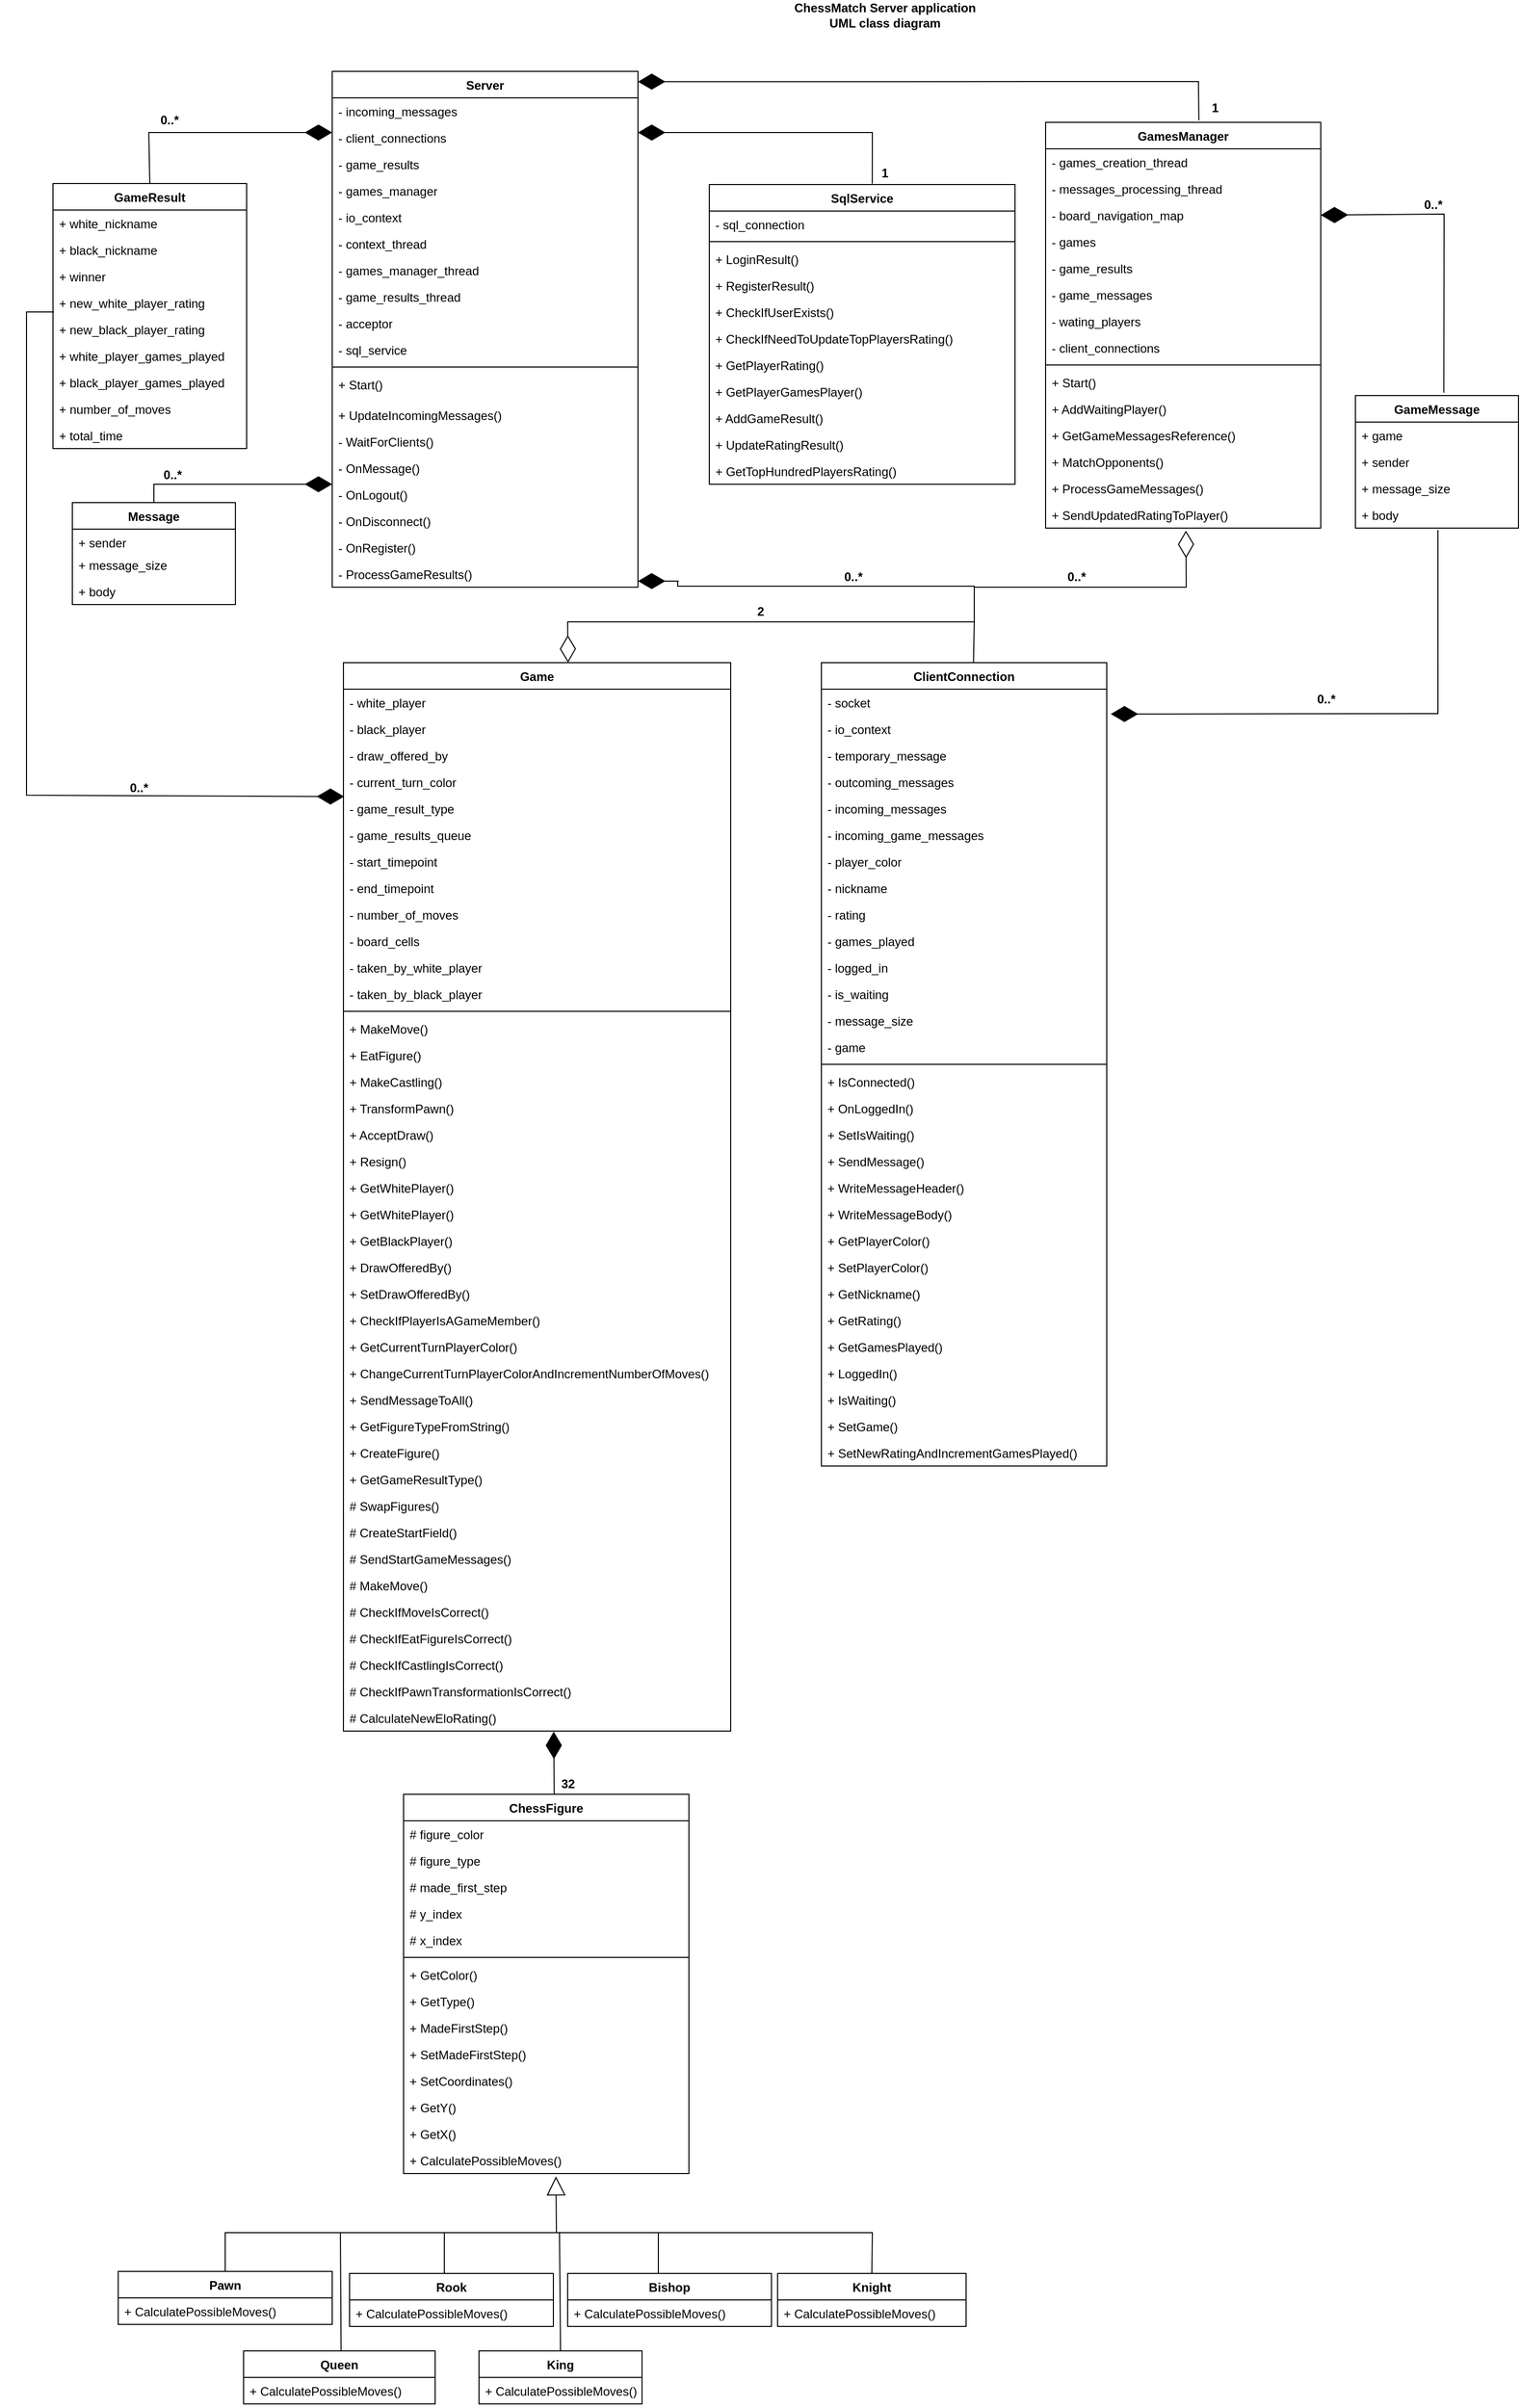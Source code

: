 <mxfile version="24.2.5" type="device">
  <diagram name="Страница — 1" id="hYLE1lgBH8Ws4-nppO_-">
    <mxGraphModel dx="1436" dy="1014" grid="1" gridSize="10" guides="1" tooltips="1" connect="1" arrows="1" fold="1" page="1" pageScale="1" pageWidth="827" pageHeight="1169" math="0" shadow="0">
      <root>
        <object label="" ыв="" id="0">
          <mxCell />
        </object>
        <mxCell id="1" parent="0" />
        <mxCell id="uddXqlYsmFNduGrNNlFx-1" value="ChessMatch Server application&lt;div&gt;UML class diagram&lt;/div&gt;" style="text;align=center;fontStyle=1;verticalAlign=middle;spacingLeft=3;spacingRight=3;strokeColor=none;rotatable=0;points=[[0,0.5],[1,0.5]];portConstraint=eastwest;html=1;" parent="1" vertex="1">
          <mxGeometry x="827" y="20" width="200" height="30" as="geometry" />
        </mxCell>
        <mxCell id="uddXqlYsmFNduGrNNlFx-2" value="Server" style="swimlane;fontStyle=1;align=center;verticalAlign=top;childLayout=stackLayout;horizontal=1;startSize=26;horizontalStack=0;resizeParent=1;resizeParentMax=0;resizeLast=0;collapsible=1;marginBottom=0;whiteSpace=wrap;html=1;" parent="1" vertex="1">
          <mxGeometry x="385" y="90" width="300" height="506" as="geometry" />
        </mxCell>
        <mxCell id="uddXqlYsmFNduGrNNlFx-3" value="- incoming_messages" style="text;strokeColor=none;fillColor=none;align=left;verticalAlign=top;spacingLeft=4;spacingRight=4;overflow=hidden;rotatable=0;points=[[0,0.5],[1,0.5]];portConstraint=eastwest;whiteSpace=wrap;html=1;" parent="uddXqlYsmFNduGrNNlFx-2" vertex="1">
          <mxGeometry y="26" width="300" height="26" as="geometry" />
        </mxCell>
        <mxCell id="uddXqlYsmFNduGrNNlFx-6" value="- client_connections" style="text;strokeColor=none;fillColor=none;align=left;verticalAlign=top;spacingLeft=4;spacingRight=4;overflow=hidden;rotatable=0;points=[[0,0.5],[1,0.5]];portConstraint=eastwest;whiteSpace=wrap;html=1;" parent="uddXqlYsmFNduGrNNlFx-2" vertex="1">
          <mxGeometry y="52" width="300" height="26" as="geometry" />
        </mxCell>
        <mxCell id="uddXqlYsmFNduGrNNlFx-7" value="- game_results" style="text;strokeColor=none;fillColor=none;align=left;verticalAlign=top;spacingLeft=4;spacingRight=4;overflow=hidden;rotatable=0;points=[[0,0.5],[1,0.5]];portConstraint=eastwest;whiteSpace=wrap;html=1;" parent="uddXqlYsmFNduGrNNlFx-2" vertex="1">
          <mxGeometry y="78" width="300" height="26" as="geometry" />
        </mxCell>
        <mxCell id="uddXqlYsmFNduGrNNlFx-8" value="- games_manager" style="text;strokeColor=none;fillColor=none;align=left;verticalAlign=top;spacingLeft=4;spacingRight=4;overflow=hidden;rotatable=0;points=[[0,0.5],[1,0.5]];portConstraint=eastwest;whiteSpace=wrap;html=1;" parent="uddXqlYsmFNduGrNNlFx-2" vertex="1">
          <mxGeometry y="104" width="300" height="26" as="geometry" />
        </mxCell>
        <mxCell id="uddXqlYsmFNduGrNNlFx-9" value="- io_context" style="text;strokeColor=none;fillColor=none;align=left;verticalAlign=top;spacingLeft=4;spacingRight=4;overflow=hidden;rotatable=0;points=[[0,0.5],[1,0.5]];portConstraint=eastwest;whiteSpace=wrap;html=1;" parent="uddXqlYsmFNduGrNNlFx-2" vertex="1">
          <mxGeometry y="130" width="300" height="26" as="geometry" />
        </mxCell>
        <mxCell id="uddXqlYsmFNduGrNNlFx-11" value="- context_thread" style="text;strokeColor=none;fillColor=none;align=left;verticalAlign=top;spacingLeft=4;spacingRight=4;overflow=hidden;rotatable=0;points=[[0,0.5],[1,0.5]];portConstraint=eastwest;whiteSpace=wrap;html=1;" parent="uddXqlYsmFNduGrNNlFx-2" vertex="1">
          <mxGeometry y="156" width="300" height="26" as="geometry" />
        </mxCell>
        <mxCell id="uddXqlYsmFNduGrNNlFx-12" value="- games_manager_thread" style="text;strokeColor=none;fillColor=none;align=left;verticalAlign=top;spacingLeft=4;spacingRight=4;overflow=hidden;rotatable=0;points=[[0,0.5],[1,0.5]];portConstraint=eastwest;whiteSpace=wrap;html=1;" parent="uddXqlYsmFNduGrNNlFx-2" vertex="1">
          <mxGeometry y="182" width="300" height="26" as="geometry" />
        </mxCell>
        <mxCell id="uddXqlYsmFNduGrNNlFx-13" value="- game_results_thread" style="text;strokeColor=none;fillColor=none;align=left;verticalAlign=top;spacingLeft=4;spacingRight=4;overflow=hidden;rotatable=0;points=[[0,0.5],[1,0.5]];portConstraint=eastwest;whiteSpace=wrap;html=1;" parent="uddXqlYsmFNduGrNNlFx-2" vertex="1">
          <mxGeometry y="208" width="300" height="26" as="geometry" />
        </mxCell>
        <mxCell id="uddXqlYsmFNduGrNNlFx-14" value="- acceptor" style="text;strokeColor=none;fillColor=none;align=left;verticalAlign=top;spacingLeft=4;spacingRight=4;overflow=hidden;rotatable=0;points=[[0,0.5],[1,0.5]];portConstraint=eastwest;whiteSpace=wrap;html=1;" parent="uddXqlYsmFNduGrNNlFx-2" vertex="1">
          <mxGeometry y="234" width="300" height="26" as="geometry" />
        </mxCell>
        <mxCell id="uddXqlYsmFNduGrNNlFx-15" value="- sql_service" style="text;strokeColor=none;fillColor=none;align=left;verticalAlign=top;spacingLeft=4;spacingRight=4;overflow=hidden;rotatable=0;points=[[0,0.5],[1,0.5]];portConstraint=eastwest;whiteSpace=wrap;html=1;" parent="uddXqlYsmFNduGrNNlFx-2" vertex="1">
          <mxGeometry y="260" width="300" height="26" as="geometry" />
        </mxCell>
        <mxCell id="uddXqlYsmFNduGrNNlFx-4" value="" style="line;strokeWidth=1;fillColor=none;align=left;verticalAlign=middle;spacingTop=-1;spacingLeft=3;spacingRight=3;rotatable=0;labelPosition=right;points=[];portConstraint=eastwest;strokeColor=inherit;" parent="uddXqlYsmFNduGrNNlFx-2" vertex="1">
          <mxGeometry y="286" width="300" height="8" as="geometry" />
        </mxCell>
        <mxCell id="uddXqlYsmFNduGrNNlFx-5" value="+ Start()" style="text;strokeColor=none;fillColor=none;align=left;verticalAlign=top;spacingLeft=4;spacingRight=4;overflow=hidden;rotatable=0;points=[[0,0.5],[1,0.5]];portConstraint=eastwest;whiteSpace=wrap;html=1;" parent="uddXqlYsmFNduGrNNlFx-2" vertex="1">
          <mxGeometry y="294" width="300" height="30" as="geometry" />
        </mxCell>
        <mxCell id="uddXqlYsmFNduGrNNlFx-16" value="+ UpdateIncomingMessages()" style="text;strokeColor=none;fillColor=none;align=left;verticalAlign=top;spacingLeft=4;spacingRight=4;overflow=hidden;rotatable=0;points=[[0,0.5],[1,0.5]];portConstraint=eastwest;whiteSpace=wrap;html=1;" parent="uddXqlYsmFNduGrNNlFx-2" vertex="1">
          <mxGeometry y="324" width="300" height="26" as="geometry" />
        </mxCell>
        <mxCell id="uddXqlYsmFNduGrNNlFx-17" value="- WaitForClients()" style="text;strokeColor=none;fillColor=none;align=left;verticalAlign=top;spacingLeft=4;spacingRight=4;overflow=hidden;rotatable=0;points=[[0,0.5],[1,0.5]];portConstraint=eastwest;whiteSpace=wrap;html=1;" parent="uddXqlYsmFNduGrNNlFx-2" vertex="1">
          <mxGeometry y="350" width="300" height="26" as="geometry" />
        </mxCell>
        <mxCell id="uddXqlYsmFNduGrNNlFx-18" value="- OnMessage()" style="text;strokeColor=none;fillColor=none;align=left;verticalAlign=top;spacingLeft=4;spacingRight=4;overflow=hidden;rotatable=0;points=[[0,0.5],[1,0.5]];portConstraint=eastwest;whiteSpace=wrap;html=1;" parent="uddXqlYsmFNduGrNNlFx-2" vertex="1">
          <mxGeometry y="376" width="300" height="26" as="geometry" />
        </mxCell>
        <mxCell id="uddXqlYsmFNduGrNNlFx-19" value="- OnLogout()" style="text;strokeColor=none;fillColor=none;align=left;verticalAlign=top;spacingLeft=4;spacingRight=4;overflow=hidden;rotatable=0;points=[[0,0.5],[1,0.5]];portConstraint=eastwest;whiteSpace=wrap;html=1;" parent="uddXqlYsmFNduGrNNlFx-2" vertex="1">
          <mxGeometry y="402" width="300" height="26" as="geometry" />
        </mxCell>
        <mxCell id="uddXqlYsmFNduGrNNlFx-20" value="- OnDisconnect()" style="text;strokeColor=none;fillColor=none;align=left;verticalAlign=top;spacingLeft=4;spacingRight=4;overflow=hidden;rotatable=0;points=[[0,0.5],[1,0.5]];portConstraint=eastwest;whiteSpace=wrap;html=1;" parent="uddXqlYsmFNduGrNNlFx-2" vertex="1">
          <mxGeometry y="428" width="300" height="26" as="geometry" />
        </mxCell>
        <mxCell id="uddXqlYsmFNduGrNNlFx-21" value="- OnRegister()" style="text;strokeColor=none;fillColor=none;align=left;verticalAlign=top;spacingLeft=4;spacingRight=4;overflow=hidden;rotatable=0;points=[[0,0.5],[1,0.5]];portConstraint=eastwest;whiteSpace=wrap;html=1;" parent="uddXqlYsmFNduGrNNlFx-2" vertex="1">
          <mxGeometry y="454" width="300" height="26" as="geometry" />
        </mxCell>
        <mxCell id="uddXqlYsmFNduGrNNlFx-26" value="- ProcessGameResults()" style="text;strokeColor=none;fillColor=none;align=left;verticalAlign=top;spacingLeft=4;spacingRight=4;overflow=hidden;rotatable=0;points=[[0,0.5],[1,0.5]];portConstraint=eastwest;whiteSpace=wrap;html=1;" parent="uddXqlYsmFNduGrNNlFx-2" vertex="1">
          <mxGeometry y="480" width="300" height="26" as="geometry" />
        </mxCell>
        <mxCell id="uddXqlYsmFNduGrNNlFx-28" value="ClientConnection" style="swimlane;fontStyle=1;align=center;verticalAlign=top;childLayout=stackLayout;horizontal=1;startSize=26;horizontalStack=0;resizeParent=1;resizeParentMax=0;resizeLast=0;collapsible=1;marginBottom=0;whiteSpace=wrap;html=1;" parent="1" vertex="1">
          <mxGeometry x="865" y="670" width="280" height="788" as="geometry" />
        </mxCell>
        <mxCell id="uddXqlYsmFNduGrNNlFx-29" value="- socket" style="text;strokeColor=none;fillColor=none;align=left;verticalAlign=top;spacingLeft=4;spacingRight=4;overflow=hidden;rotatable=0;points=[[0,0.5],[1,0.5]];portConstraint=eastwest;whiteSpace=wrap;html=1;" parent="uddXqlYsmFNduGrNNlFx-28" vertex="1">
          <mxGeometry y="26" width="280" height="26" as="geometry" />
        </mxCell>
        <mxCell id="uddXqlYsmFNduGrNNlFx-46" value="- io_context" style="text;strokeColor=none;fillColor=none;align=left;verticalAlign=top;spacingLeft=4;spacingRight=4;overflow=hidden;rotatable=0;points=[[0,0.5],[1,0.5]];portConstraint=eastwest;whiteSpace=wrap;html=1;" parent="uddXqlYsmFNduGrNNlFx-28" vertex="1">
          <mxGeometry y="52" width="280" height="26" as="geometry" />
        </mxCell>
        <mxCell id="uddXqlYsmFNduGrNNlFx-47" value="- temporary_message" style="text;strokeColor=none;fillColor=none;align=left;verticalAlign=top;spacingLeft=4;spacingRight=4;overflow=hidden;rotatable=0;points=[[0,0.5],[1,0.5]];portConstraint=eastwest;whiteSpace=wrap;html=1;" parent="uddXqlYsmFNduGrNNlFx-28" vertex="1">
          <mxGeometry y="78" width="280" height="26" as="geometry" />
        </mxCell>
        <mxCell id="uddXqlYsmFNduGrNNlFx-48" value="- outcoming_messages" style="text;strokeColor=none;fillColor=none;align=left;verticalAlign=top;spacingLeft=4;spacingRight=4;overflow=hidden;rotatable=0;points=[[0,0.5],[1,0.5]];portConstraint=eastwest;whiteSpace=wrap;html=1;" parent="uddXqlYsmFNduGrNNlFx-28" vertex="1">
          <mxGeometry y="104" width="280" height="26" as="geometry" />
        </mxCell>
        <mxCell id="uddXqlYsmFNduGrNNlFx-49" value="- incoming_messages" style="text;strokeColor=none;fillColor=none;align=left;verticalAlign=top;spacingLeft=4;spacingRight=4;overflow=hidden;rotatable=0;points=[[0,0.5],[1,0.5]];portConstraint=eastwest;whiteSpace=wrap;html=1;" parent="uddXqlYsmFNduGrNNlFx-28" vertex="1">
          <mxGeometry y="130" width="280" height="26" as="geometry" />
        </mxCell>
        <mxCell id="uddXqlYsmFNduGrNNlFx-50" value="- incoming_game_messages" style="text;strokeColor=none;fillColor=none;align=left;verticalAlign=top;spacingLeft=4;spacingRight=4;overflow=hidden;rotatable=0;points=[[0,0.5],[1,0.5]];portConstraint=eastwest;whiteSpace=wrap;html=1;" parent="uddXqlYsmFNduGrNNlFx-28" vertex="1">
          <mxGeometry y="156" width="280" height="26" as="geometry" />
        </mxCell>
        <mxCell id="uddXqlYsmFNduGrNNlFx-51" value="- player_color" style="text;strokeColor=none;fillColor=none;align=left;verticalAlign=top;spacingLeft=4;spacingRight=4;overflow=hidden;rotatable=0;points=[[0,0.5],[1,0.5]];portConstraint=eastwest;whiteSpace=wrap;html=1;" parent="uddXqlYsmFNduGrNNlFx-28" vertex="1">
          <mxGeometry y="182" width="280" height="26" as="geometry" />
        </mxCell>
        <mxCell id="uddXqlYsmFNduGrNNlFx-52" value="- nickname" style="text;strokeColor=none;fillColor=none;align=left;verticalAlign=top;spacingLeft=4;spacingRight=4;overflow=hidden;rotatable=0;points=[[0,0.5],[1,0.5]];portConstraint=eastwest;whiteSpace=wrap;html=1;" parent="uddXqlYsmFNduGrNNlFx-28" vertex="1">
          <mxGeometry y="208" width="280" height="26" as="geometry" />
        </mxCell>
        <mxCell id="uddXqlYsmFNduGrNNlFx-54" value="- rating" style="text;strokeColor=none;fillColor=none;align=left;verticalAlign=top;spacingLeft=4;spacingRight=4;overflow=hidden;rotatable=0;points=[[0,0.5],[1,0.5]];portConstraint=eastwest;whiteSpace=wrap;html=1;" parent="uddXqlYsmFNduGrNNlFx-28" vertex="1">
          <mxGeometry y="234" width="280" height="26" as="geometry" />
        </mxCell>
        <mxCell id="uddXqlYsmFNduGrNNlFx-56" value="- games_played" style="text;strokeColor=none;fillColor=none;align=left;verticalAlign=top;spacingLeft=4;spacingRight=4;overflow=hidden;rotatable=0;points=[[0,0.5],[1,0.5]];portConstraint=eastwest;whiteSpace=wrap;html=1;" parent="uddXqlYsmFNduGrNNlFx-28" vertex="1">
          <mxGeometry y="260" width="280" height="26" as="geometry" />
        </mxCell>
        <mxCell id="uddXqlYsmFNduGrNNlFx-57" value="- logged_in" style="text;strokeColor=none;fillColor=none;align=left;verticalAlign=top;spacingLeft=4;spacingRight=4;overflow=hidden;rotatable=0;points=[[0,0.5],[1,0.5]];portConstraint=eastwest;whiteSpace=wrap;html=1;" parent="uddXqlYsmFNduGrNNlFx-28" vertex="1">
          <mxGeometry y="286" width="280" height="26" as="geometry" />
        </mxCell>
        <mxCell id="uddXqlYsmFNduGrNNlFx-58" value="- is_waiting" style="text;strokeColor=none;fillColor=none;align=left;verticalAlign=top;spacingLeft=4;spacingRight=4;overflow=hidden;rotatable=0;points=[[0,0.5],[1,0.5]];portConstraint=eastwest;whiteSpace=wrap;html=1;" parent="uddXqlYsmFNduGrNNlFx-28" vertex="1">
          <mxGeometry y="312" width="280" height="26" as="geometry" />
        </mxCell>
        <mxCell id="uddXqlYsmFNduGrNNlFx-59" value="- message_size" style="text;strokeColor=none;fillColor=none;align=left;verticalAlign=top;spacingLeft=4;spacingRight=4;overflow=hidden;rotatable=0;points=[[0,0.5],[1,0.5]];portConstraint=eastwest;whiteSpace=wrap;html=1;" parent="uddXqlYsmFNduGrNNlFx-28" vertex="1">
          <mxGeometry y="338" width="280" height="26" as="geometry" />
        </mxCell>
        <mxCell id="uddXqlYsmFNduGrNNlFx-60" value="- game" style="text;strokeColor=none;fillColor=none;align=left;verticalAlign=top;spacingLeft=4;spacingRight=4;overflow=hidden;rotatable=0;points=[[0,0.5],[1,0.5]];portConstraint=eastwest;whiteSpace=wrap;html=1;" parent="uddXqlYsmFNduGrNNlFx-28" vertex="1">
          <mxGeometry y="364" width="280" height="26" as="geometry" />
        </mxCell>
        <mxCell id="uddXqlYsmFNduGrNNlFx-30" value="" style="line;strokeWidth=1;fillColor=none;align=left;verticalAlign=middle;spacingTop=-1;spacingLeft=3;spacingRight=3;rotatable=0;labelPosition=right;points=[];portConstraint=eastwest;strokeColor=inherit;" parent="uddXqlYsmFNduGrNNlFx-28" vertex="1">
          <mxGeometry y="390" width="280" height="8" as="geometry" />
        </mxCell>
        <mxCell id="uddXqlYsmFNduGrNNlFx-31" value="+ IsConnected()" style="text;strokeColor=none;fillColor=none;align=left;verticalAlign=top;spacingLeft=4;spacingRight=4;overflow=hidden;rotatable=0;points=[[0,0.5],[1,0.5]];portConstraint=eastwest;whiteSpace=wrap;html=1;" parent="uddXqlYsmFNduGrNNlFx-28" vertex="1">
          <mxGeometry y="398" width="280" height="26" as="geometry" />
        </mxCell>
        <mxCell id="uddXqlYsmFNduGrNNlFx-32" value="+ OnLoggedIn()" style="text;strokeColor=none;fillColor=none;align=left;verticalAlign=top;spacingLeft=4;spacingRight=4;overflow=hidden;rotatable=0;points=[[0,0.5],[1,0.5]];portConstraint=eastwest;whiteSpace=wrap;html=1;" parent="uddXqlYsmFNduGrNNlFx-28" vertex="1">
          <mxGeometry y="424" width="280" height="26" as="geometry" />
        </mxCell>
        <mxCell id="uddXqlYsmFNduGrNNlFx-33" value="+ SetIsWaiting()" style="text;strokeColor=none;fillColor=none;align=left;verticalAlign=top;spacingLeft=4;spacingRight=4;overflow=hidden;rotatable=0;points=[[0,0.5],[1,0.5]];portConstraint=eastwest;whiteSpace=wrap;html=1;" parent="uddXqlYsmFNduGrNNlFx-28" vertex="1">
          <mxGeometry y="450" width="280" height="26" as="geometry" />
        </mxCell>
        <mxCell id="uddXqlYsmFNduGrNNlFx-34" value="+ SendMessage()" style="text;strokeColor=none;fillColor=none;align=left;verticalAlign=top;spacingLeft=4;spacingRight=4;overflow=hidden;rotatable=0;points=[[0,0.5],[1,0.5]];portConstraint=eastwest;whiteSpace=wrap;html=1;" parent="uddXqlYsmFNduGrNNlFx-28" vertex="1">
          <mxGeometry y="476" width="280" height="26" as="geometry" />
        </mxCell>
        <mxCell id="uddXqlYsmFNduGrNNlFx-35" value="+ WriteMessageHeader()" style="text;strokeColor=none;fillColor=none;align=left;verticalAlign=top;spacingLeft=4;spacingRight=4;overflow=hidden;rotatable=0;points=[[0,0.5],[1,0.5]];portConstraint=eastwest;whiteSpace=wrap;html=1;" parent="uddXqlYsmFNduGrNNlFx-28" vertex="1">
          <mxGeometry y="502" width="280" height="26" as="geometry" />
        </mxCell>
        <mxCell id="uddXqlYsmFNduGrNNlFx-36" value="+ WriteMessageBody()" style="text;strokeColor=none;fillColor=none;align=left;verticalAlign=top;spacingLeft=4;spacingRight=4;overflow=hidden;rotatable=0;points=[[0,0.5],[1,0.5]];portConstraint=eastwest;whiteSpace=wrap;html=1;" parent="uddXqlYsmFNduGrNNlFx-28" vertex="1">
          <mxGeometry y="528" width="280" height="26" as="geometry" />
        </mxCell>
        <mxCell id="uddXqlYsmFNduGrNNlFx-37" value="+ GetPlayerColor()" style="text;strokeColor=none;fillColor=none;align=left;verticalAlign=top;spacingLeft=4;spacingRight=4;overflow=hidden;rotatable=0;points=[[0,0.5],[1,0.5]];portConstraint=eastwest;whiteSpace=wrap;html=1;" parent="uddXqlYsmFNduGrNNlFx-28" vertex="1">
          <mxGeometry y="554" width="280" height="26" as="geometry" />
        </mxCell>
        <mxCell id="uddXqlYsmFNduGrNNlFx-38" value="+ SetPlayerColor()" style="text;strokeColor=none;fillColor=none;align=left;verticalAlign=top;spacingLeft=4;spacingRight=4;overflow=hidden;rotatable=0;points=[[0,0.5],[1,0.5]];portConstraint=eastwest;whiteSpace=wrap;html=1;" parent="uddXqlYsmFNduGrNNlFx-28" vertex="1">
          <mxGeometry y="580" width="280" height="26" as="geometry" />
        </mxCell>
        <mxCell id="uddXqlYsmFNduGrNNlFx-39" value="+ GetNickname()" style="text;strokeColor=none;fillColor=none;align=left;verticalAlign=top;spacingLeft=4;spacingRight=4;overflow=hidden;rotatable=0;points=[[0,0.5],[1,0.5]];portConstraint=eastwest;whiteSpace=wrap;html=1;" parent="uddXqlYsmFNduGrNNlFx-28" vertex="1">
          <mxGeometry y="606" width="280" height="26" as="geometry" />
        </mxCell>
        <mxCell id="uddXqlYsmFNduGrNNlFx-40" value="+ GetRating()" style="text;strokeColor=none;fillColor=none;align=left;verticalAlign=top;spacingLeft=4;spacingRight=4;overflow=hidden;rotatable=0;points=[[0,0.5],[1,0.5]];portConstraint=eastwest;whiteSpace=wrap;html=1;" parent="uddXqlYsmFNduGrNNlFx-28" vertex="1">
          <mxGeometry y="632" width="280" height="26" as="geometry" />
        </mxCell>
        <mxCell id="uddXqlYsmFNduGrNNlFx-41" value="+ GetGamesPlayed()" style="text;strokeColor=none;fillColor=none;align=left;verticalAlign=top;spacingLeft=4;spacingRight=4;overflow=hidden;rotatable=0;points=[[0,0.5],[1,0.5]];portConstraint=eastwest;whiteSpace=wrap;html=1;" parent="uddXqlYsmFNduGrNNlFx-28" vertex="1">
          <mxGeometry y="658" width="280" height="26" as="geometry" />
        </mxCell>
        <mxCell id="uddXqlYsmFNduGrNNlFx-42" value="+ LoggedIn()" style="text;strokeColor=none;fillColor=none;align=left;verticalAlign=top;spacingLeft=4;spacingRight=4;overflow=hidden;rotatable=0;points=[[0,0.5],[1,0.5]];portConstraint=eastwest;whiteSpace=wrap;html=1;" parent="uddXqlYsmFNduGrNNlFx-28" vertex="1">
          <mxGeometry y="684" width="280" height="26" as="geometry" />
        </mxCell>
        <mxCell id="uddXqlYsmFNduGrNNlFx-43" value="+ IsWaiting()" style="text;strokeColor=none;fillColor=none;align=left;verticalAlign=top;spacingLeft=4;spacingRight=4;overflow=hidden;rotatable=0;points=[[0,0.5],[1,0.5]];portConstraint=eastwest;whiteSpace=wrap;html=1;" parent="uddXqlYsmFNduGrNNlFx-28" vertex="1">
          <mxGeometry y="710" width="280" height="26" as="geometry" />
        </mxCell>
        <mxCell id="uddXqlYsmFNduGrNNlFx-44" value="+ SetGame()" style="text;strokeColor=none;fillColor=none;align=left;verticalAlign=top;spacingLeft=4;spacingRight=4;overflow=hidden;rotatable=0;points=[[0,0.5],[1,0.5]];portConstraint=eastwest;whiteSpace=wrap;html=1;" parent="uddXqlYsmFNduGrNNlFx-28" vertex="1">
          <mxGeometry y="736" width="280" height="26" as="geometry" />
        </mxCell>
        <mxCell id="uddXqlYsmFNduGrNNlFx-45" value="+ SetNewRatingAndIncrementGamesPlayed()" style="text;strokeColor=none;fillColor=none;align=left;verticalAlign=top;spacingLeft=4;spacingRight=4;overflow=hidden;rotatable=0;points=[[0,0.5],[1,0.5]];portConstraint=eastwest;whiteSpace=wrap;html=1;" parent="uddXqlYsmFNduGrNNlFx-28" vertex="1">
          <mxGeometry y="762" width="280" height="26" as="geometry" />
        </mxCell>
        <mxCell id="uddXqlYsmFNduGrNNlFx-61" value="Game" style="swimlane;fontStyle=1;align=center;verticalAlign=top;childLayout=stackLayout;horizontal=1;startSize=26;horizontalStack=0;resizeParent=1;resizeParentMax=0;resizeLast=0;collapsible=1;marginBottom=0;whiteSpace=wrap;html=1;" parent="1" vertex="1">
          <mxGeometry x="396" y="670" width="380" height="1048" as="geometry">
            <mxRectangle x="480" y="760" width="70" height="30" as="alternateBounds" />
          </mxGeometry>
        </mxCell>
        <mxCell id="uddXqlYsmFNduGrNNlFx-62" value="- white_player" style="text;strokeColor=none;fillColor=none;align=left;verticalAlign=top;spacingLeft=4;spacingRight=4;overflow=hidden;rotatable=0;points=[[0,0.5],[1,0.5]];portConstraint=eastwest;whiteSpace=wrap;html=1;" parent="uddXqlYsmFNduGrNNlFx-61" vertex="1">
          <mxGeometry y="26" width="380" height="26" as="geometry" />
        </mxCell>
        <mxCell id="uddXqlYsmFNduGrNNlFx-77" value="- black_player" style="text;strokeColor=none;fillColor=none;align=left;verticalAlign=top;spacingLeft=4;spacingRight=4;overflow=hidden;rotatable=0;points=[[0,0.5],[1,0.5]];portConstraint=eastwest;whiteSpace=wrap;html=1;" parent="uddXqlYsmFNduGrNNlFx-61" vertex="1">
          <mxGeometry y="52" width="380" height="26" as="geometry" />
        </mxCell>
        <mxCell id="uddXqlYsmFNduGrNNlFx-78" value="- draw_offered_by" style="text;strokeColor=none;fillColor=none;align=left;verticalAlign=top;spacingLeft=4;spacingRight=4;overflow=hidden;rotatable=0;points=[[0,0.5],[1,0.5]];portConstraint=eastwest;whiteSpace=wrap;html=1;" parent="uddXqlYsmFNduGrNNlFx-61" vertex="1">
          <mxGeometry y="78" width="380" height="26" as="geometry" />
        </mxCell>
        <mxCell id="uddXqlYsmFNduGrNNlFx-79" value="- current_turn_color" style="text;strokeColor=none;fillColor=none;align=left;verticalAlign=top;spacingLeft=4;spacingRight=4;overflow=hidden;rotatable=0;points=[[0,0.5],[1,0.5]];portConstraint=eastwest;whiteSpace=wrap;html=1;" parent="uddXqlYsmFNduGrNNlFx-61" vertex="1">
          <mxGeometry y="104" width="380" height="26" as="geometry" />
        </mxCell>
        <mxCell id="uddXqlYsmFNduGrNNlFx-88" value="- game_result_type" style="text;strokeColor=none;fillColor=none;align=left;verticalAlign=top;spacingLeft=4;spacingRight=4;overflow=hidden;rotatable=0;points=[[0,0.5],[1,0.5]];portConstraint=eastwest;whiteSpace=wrap;html=1;" parent="uddXqlYsmFNduGrNNlFx-61" vertex="1">
          <mxGeometry y="130" width="380" height="26" as="geometry" />
        </mxCell>
        <mxCell id="uddXqlYsmFNduGrNNlFx-87" value="- game_results_queue" style="text;strokeColor=none;fillColor=none;align=left;verticalAlign=top;spacingLeft=4;spacingRight=4;overflow=hidden;rotatable=0;points=[[0,0.5],[1,0.5]];portConstraint=eastwest;whiteSpace=wrap;html=1;" parent="uddXqlYsmFNduGrNNlFx-61" vertex="1">
          <mxGeometry y="156" width="380" height="26" as="geometry" />
        </mxCell>
        <mxCell id="uddXqlYsmFNduGrNNlFx-86" value="- start_timepoint" style="text;strokeColor=none;fillColor=none;align=left;verticalAlign=top;spacingLeft=4;spacingRight=4;overflow=hidden;rotatable=0;points=[[0,0.5],[1,0.5]];portConstraint=eastwest;whiteSpace=wrap;html=1;" parent="uddXqlYsmFNduGrNNlFx-61" vertex="1">
          <mxGeometry y="182" width="380" height="26" as="geometry" />
        </mxCell>
        <mxCell id="uddXqlYsmFNduGrNNlFx-85" value="- end_timepoint" style="text;strokeColor=none;fillColor=none;align=left;verticalAlign=top;spacingLeft=4;spacingRight=4;overflow=hidden;rotatable=0;points=[[0,0.5],[1,0.5]];portConstraint=eastwest;whiteSpace=wrap;html=1;" parent="uddXqlYsmFNduGrNNlFx-61" vertex="1">
          <mxGeometry y="208" width="380" height="26" as="geometry" />
        </mxCell>
        <mxCell id="uddXqlYsmFNduGrNNlFx-84" value="- number_of_moves" style="text;strokeColor=none;fillColor=none;align=left;verticalAlign=top;spacingLeft=4;spacingRight=4;overflow=hidden;rotatable=0;points=[[0,0.5],[1,0.5]];portConstraint=eastwest;whiteSpace=wrap;html=1;" parent="uddXqlYsmFNduGrNNlFx-61" vertex="1">
          <mxGeometry y="234" width="380" height="26" as="geometry" />
        </mxCell>
        <mxCell id="uddXqlYsmFNduGrNNlFx-83" value="- board_cells" style="text;strokeColor=none;fillColor=none;align=left;verticalAlign=top;spacingLeft=4;spacingRight=4;overflow=hidden;rotatable=0;points=[[0,0.5],[1,0.5]];portConstraint=eastwest;whiteSpace=wrap;html=1;" parent="uddXqlYsmFNduGrNNlFx-61" vertex="1">
          <mxGeometry y="260" width="380" height="26" as="geometry" />
        </mxCell>
        <mxCell id="uddXqlYsmFNduGrNNlFx-82" value="- taken_by_white_player" style="text;strokeColor=none;fillColor=none;align=left;verticalAlign=top;spacingLeft=4;spacingRight=4;overflow=hidden;rotatable=0;points=[[0,0.5],[1,0.5]];portConstraint=eastwest;whiteSpace=wrap;html=1;" parent="uddXqlYsmFNduGrNNlFx-61" vertex="1">
          <mxGeometry y="286" width="380" height="26" as="geometry" />
        </mxCell>
        <mxCell id="uddXqlYsmFNduGrNNlFx-81" value="- taken_by_black_player" style="text;strokeColor=none;fillColor=none;align=left;verticalAlign=top;spacingLeft=4;spacingRight=4;overflow=hidden;rotatable=0;points=[[0,0.5],[1,0.5]];portConstraint=eastwest;whiteSpace=wrap;html=1;" parent="uddXqlYsmFNduGrNNlFx-61" vertex="1">
          <mxGeometry y="312" width="380" height="26" as="geometry" />
        </mxCell>
        <mxCell id="uddXqlYsmFNduGrNNlFx-63" value="" style="line;strokeWidth=1;fillColor=none;align=left;verticalAlign=middle;spacingTop=-1;spacingLeft=3;spacingRight=3;rotatable=0;labelPosition=right;points=[];portConstraint=eastwest;strokeColor=inherit;" parent="uddXqlYsmFNduGrNNlFx-61" vertex="1">
          <mxGeometry y="338" width="380" height="8" as="geometry" />
        </mxCell>
        <mxCell id="uddXqlYsmFNduGrNNlFx-65" value="+ MakeMove()" style="text;strokeColor=none;fillColor=none;align=left;verticalAlign=top;spacingLeft=4;spacingRight=4;overflow=hidden;rotatable=0;points=[[0,0.5],[1,0.5]];portConstraint=eastwest;whiteSpace=wrap;html=1;" parent="uddXqlYsmFNduGrNNlFx-61" vertex="1">
          <mxGeometry y="346" width="380" height="26" as="geometry" />
        </mxCell>
        <mxCell id="uddXqlYsmFNduGrNNlFx-66" value="+ EatFigure()" style="text;strokeColor=none;fillColor=none;align=left;verticalAlign=top;spacingLeft=4;spacingRight=4;overflow=hidden;rotatable=0;points=[[0,0.5],[1,0.5]];portConstraint=eastwest;whiteSpace=wrap;html=1;" parent="uddXqlYsmFNduGrNNlFx-61" vertex="1">
          <mxGeometry y="372" width="380" height="26" as="geometry" />
        </mxCell>
        <mxCell id="uddXqlYsmFNduGrNNlFx-67" value="+ MakeCastling()" style="text;strokeColor=none;fillColor=none;align=left;verticalAlign=top;spacingLeft=4;spacingRight=4;overflow=hidden;rotatable=0;points=[[0,0.5],[1,0.5]];portConstraint=eastwest;whiteSpace=wrap;html=1;" parent="uddXqlYsmFNduGrNNlFx-61" vertex="1">
          <mxGeometry y="398" width="380" height="26" as="geometry" />
        </mxCell>
        <mxCell id="uddXqlYsmFNduGrNNlFx-68" value="+ TransformPawn()" style="text;strokeColor=none;fillColor=none;align=left;verticalAlign=top;spacingLeft=4;spacingRight=4;overflow=hidden;rotatable=0;points=[[0,0.5],[1,0.5]];portConstraint=eastwest;whiteSpace=wrap;html=1;" parent="uddXqlYsmFNduGrNNlFx-61" vertex="1">
          <mxGeometry y="424" width="380" height="26" as="geometry" />
        </mxCell>
        <mxCell id="uddXqlYsmFNduGrNNlFx-76" value="+ AcceptDraw()" style="text;strokeColor=none;fillColor=none;align=left;verticalAlign=top;spacingLeft=4;spacingRight=4;overflow=hidden;rotatable=0;points=[[0,0.5],[1,0.5]];portConstraint=eastwest;whiteSpace=wrap;html=1;" parent="uddXqlYsmFNduGrNNlFx-61" vertex="1">
          <mxGeometry y="450" width="380" height="26" as="geometry" />
        </mxCell>
        <mxCell id="uddXqlYsmFNduGrNNlFx-75" value="+ Resign()" style="text;strokeColor=none;fillColor=none;align=left;verticalAlign=top;spacingLeft=4;spacingRight=4;overflow=hidden;rotatable=0;points=[[0,0.5],[1,0.5]];portConstraint=eastwest;whiteSpace=wrap;html=1;" parent="uddXqlYsmFNduGrNNlFx-61" vertex="1">
          <mxGeometry y="476" width="380" height="26" as="geometry" />
        </mxCell>
        <mxCell id="uddXqlYsmFNduGrNNlFx-89" value="+ GetWhitePlayer()" style="text;strokeColor=none;fillColor=none;align=left;verticalAlign=top;spacingLeft=4;spacingRight=4;overflow=hidden;rotatable=0;points=[[0,0.5],[1,0.5]];portConstraint=eastwest;whiteSpace=wrap;html=1;" parent="uddXqlYsmFNduGrNNlFx-61" vertex="1">
          <mxGeometry y="502" width="380" height="26" as="geometry" />
        </mxCell>
        <mxCell id="uddXqlYsmFNduGrNNlFx-74" value="+ GetWhitePlayer()" style="text;strokeColor=none;fillColor=none;align=left;verticalAlign=top;spacingLeft=4;spacingRight=4;overflow=hidden;rotatable=0;points=[[0,0.5],[1,0.5]];portConstraint=eastwest;whiteSpace=wrap;html=1;" parent="uddXqlYsmFNduGrNNlFx-61" vertex="1">
          <mxGeometry y="528" width="380" height="26" as="geometry" />
        </mxCell>
        <mxCell id="uddXqlYsmFNduGrNNlFx-73" value="+ GetBlackPlayer()" style="text;strokeColor=none;fillColor=none;align=left;verticalAlign=top;spacingLeft=4;spacingRight=4;overflow=hidden;rotatable=0;points=[[0,0.5],[1,0.5]];portConstraint=eastwest;whiteSpace=wrap;html=1;" parent="uddXqlYsmFNduGrNNlFx-61" vertex="1">
          <mxGeometry y="554" width="380" height="26" as="geometry" />
        </mxCell>
        <mxCell id="uddXqlYsmFNduGrNNlFx-72" value="+ DrawOfferedBy()" style="text;strokeColor=none;fillColor=none;align=left;verticalAlign=top;spacingLeft=4;spacingRight=4;overflow=hidden;rotatable=0;points=[[0,0.5],[1,0.5]];portConstraint=eastwest;whiteSpace=wrap;html=1;" parent="uddXqlYsmFNduGrNNlFx-61" vertex="1">
          <mxGeometry y="580" width="380" height="26" as="geometry" />
        </mxCell>
        <mxCell id="uddXqlYsmFNduGrNNlFx-71" value="+ SetDrawOfferedBy()" style="text;strokeColor=none;fillColor=none;align=left;verticalAlign=top;spacingLeft=4;spacingRight=4;overflow=hidden;rotatable=0;points=[[0,0.5],[1,0.5]];portConstraint=eastwest;whiteSpace=wrap;html=1;" parent="uddXqlYsmFNduGrNNlFx-61" vertex="1">
          <mxGeometry y="606" width="380" height="26" as="geometry" />
        </mxCell>
        <mxCell id="uddXqlYsmFNduGrNNlFx-70" value="+ CheckIfPlayerIsAGameMember()" style="text;strokeColor=none;fillColor=none;align=left;verticalAlign=top;spacingLeft=4;spacingRight=4;overflow=hidden;rotatable=0;points=[[0,0.5],[1,0.5]];portConstraint=eastwest;whiteSpace=wrap;html=1;" parent="uddXqlYsmFNduGrNNlFx-61" vertex="1">
          <mxGeometry y="632" width="380" height="26" as="geometry" />
        </mxCell>
        <mxCell id="uddXqlYsmFNduGrNNlFx-69" value="+ GetCurrentTurnPlayerColor()" style="text;strokeColor=none;fillColor=none;align=left;verticalAlign=top;spacingLeft=4;spacingRight=4;overflow=hidden;rotatable=0;points=[[0,0.5],[1,0.5]];portConstraint=eastwest;whiteSpace=wrap;html=1;" parent="uddXqlYsmFNduGrNNlFx-61" vertex="1">
          <mxGeometry y="658" width="380" height="26" as="geometry" />
        </mxCell>
        <mxCell id="uddXqlYsmFNduGrNNlFx-64" value="+ ChangeCurrentTurnPlayerColorAndIncrementNumberOfMoves()" style="text;strokeColor=none;fillColor=none;align=left;verticalAlign=top;spacingLeft=4;spacingRight=4;overflow=hidden;rotatable=0;points=[[0,0.5],[1,0.5]];portConstraint=eastwest;whiteSpace=wrap;html=1;" parent="uddXqlYsmFNduGrNNlFx-61" vertex="1">
          <mxGeometry y="684" width="380" height="26" as="geometry" />
        </mxCell>
        <mxCell id="uddXqlYsmFNduGrNNlFx-90" value="+ SendMessageToAll()" style="text;strokeColor=none;fillColor=none;align=left;verticalAlign=top;spacingLeft=4;spacingRight=4;overflow=hidden;rotatable=0;points=[[0,0.5],[1,0.5]];portConstraint=eastwest;whiteSpace=wrap;html=1;" parent="uddXqlYsmFNduGrNNlFx-61" vertex="1">
          <mxGeometry y="710" width="380" height="26" as="geometry" />
        </mxCell>
        <mxCell id="uddXqlYsmFNduGrNNlFx-91" value="+ GetFigureTypeFromString()" style="text;strokeColor=none;fillColor=none;align=left;verticalAlign=top;spacingLeft=4;spacingRight=4;overflow=hidden;rotatable=0;points=[[0,0.5],[1,0.5]];portConstraint=eastwest;whiteSpace=wrap;html=1;" parent="uddXqlYsmFNduGrNNlFx-61" vertex="1">
          <mxGeometry y="736" width="380" height="26" as="geometry" />
        </mxCell>
        <mxCell id="uddXqlYsmFNduGrNNlFx-92" value="+ CreateFigure()" style="text;strokeColor=none;fillColor=none;align=left;verticalAlign=top;spacingLeft=4;spacingRight=4;overflow=hidden;rotatable=0;points=[[0,0.5],[1,0.5]];portConstraint=eastwest;whiteSpace=wrap;html=1;" parent="uddXqlYsmFNduGrNNlFx-61" vertex="1">
          <mxGeometry y="762" width="380" height="26" as="geometry" />
        </mxCell>
        <mxCell id="uddXqlYsmFNduGrNNlFx-99" value="+ GetGameResultType()" style="text;strokeColor=none;fillColor=none;align=left;verticalAlign=top;spacingLeft=4;spacingRight=4;overflow=hidden;rotatable=0;points=[[0,0.5],[1,0.5]];portConstraint=eastwest;whiteSpace=wrap;html=1;" parent="uddXqlYsmFNduGrNNlFx-61" vertex="1">
          <mxGeometry y="788" width="380" height="26" as="geometry" />
        </mxCell>
        <mxCell id="uddXqlYsmFNduGrNNlFx-98" value="# SwapFigures()" style="text;strokeColor=none;fillColor=none;align=left;verticalAlign=top;spacingLeft=4;spacingRight=4;overflow=hidden;rotatable=0;points=[[0,0.5],[1,0.5]];portConstraint=eastwest;whiteSpace=wrap;html=1;" parent="uddXqlYsmFNduGrNNlFx-61" vertex="1">
          <mxGeometry y="814" width="380" height="26" as="geometry" />
        </mxCell>
        <mxCell id="uddXqlYsmFNduGrNNlFx-97" value="# CreateStartField()" style="text;strokeColor=none;fillColor=none;align=left;verticalAlign=top;spacingLeft=4;spacingRight=4;overflow=hidden;rotatable=0;points=[[0,0.5],[1,0.5]];portConstraint=eastwest;whiteSpace=wrap;html=1;" parent="uddXqlYsmFNduGrNNlFx-61" vertex="1">
          <mxGeometry y="840" width="380" height="26" as="geometry" />
        </mxCell>
        <mxCell id="uddXqlYsmFNduGrNNlFx-96" value="# SendStartGameMessages()" style="text;strokeColor=none;fillColor=none;align=left;verticalAlign=top;spacingLeft=4;spacingRight=4;overflow=hidden;rotatable=0;points=[[0,0.5],[1,0.5]];portConstraint=eastwest;whiteSpace=wrap;html=1;" parent="uddXqlYsmFNduGrNNlFx-61" vertex="1">
          <mxGeometry y="866" width="380" height="26" as="geometry" />
        </mxCell>
        <mxCell id="uddXqlYsmFNduGrNNlFx-95" value="# MakeMove()" style="text;strokeColor=none;fillColor=none;align=left;verticalAlign=top;spacingLeft=4;spacingRight=4;overflow=hidden;rotatable=0;points=[[0,0.5],[1,0.5]];portConstraint=eastwest;whiteSpace=wrap;html=1;" parent="uddXqlYsmFNduGrNNlFx-61" vertex="1">
          <mxGeometry y="892" width="380" height="26" as="geometry" />
        </mxCell>
        <mxCell id="uddXqlYsmFNduGrNNlFx-94" value="# CheckIfMoveIsCorrect()" style="text;strokeColor=none;fillColor=none;align=left;verticalAlign=top;spacingLeft=4;spacingRight=4;overflow=hidden;rotatable=0;points=[[0,0.5],[1,0.5]];portConstraint=eastwest;whiteSpace=wrap;html=1;" parent="uddXqlYsmFNduGrNNlFx-61" vertex="1">
          <mxGeometry y="918" width="380" height="26" as="geometry" />
        </mxCell>
        <mxCell id="uddXqlYsmFNduGrNNlFx-93" value="# CheckIfEatFigureIsCorrect()" style="text;strokeColor=none;fillColor=none;align=left;verticalAlign=top;spacingLeft=4;spacingRight=4;overflow=hidden;rotatable=0;points=[[0,0.5],[1,0.5]];portConstraint=eastwest;whiteSpace=wrap;html=1;" parent="uddXqlYsmFNduGrNNlFx-61" vertex="1">
          <mxGeometry y="944" width="380" height="26" as="geometry" />
        </mxCell>
        <mxCell id="uddXqlYsmFNduGrNNlFx-100" value="# CheckIfCastlingIsCorrect()" style="text;strokeColor=none;fillColor=none;align=left;verticalAlign=top;spacingLeft=4;spacingRight=4;overflow=hidden;rotatable=0;points=[[0,0.5],[1,0.5]];portConstraint=eastwest;whiteSpace=wrap;html=1;" parent="uddXqlYsmFNduGrNNlFx-61" vertex="1">
          <mxGeometry y="970" width="380" height="26" as="geometry" />
        </mxCell>
        <mxCell id="uddXqlYsmFNduGrNNlFx-101" value="# CheckIfPawnTransformationIsCorrect()" style="text;strokeColor=none;fillColor=none;align=left;verticalAlign=top;spacingLeft=4;spacingRight=4;overflow=hidden;rotatable=0;points=[[0,0.5],[1,0.5]];portConstraint=eastwest;whiteSpace=wrap;html=1;" parent="uddXqlYsmFNduGrNNlFx-61" vertex="1">
          <mxGeometry y="996" width="380" height="26" as="geometry" />
        </mxCell>
        <mxCell id="uddXqlYsmFNduGrNNlFx-103" value="# CalculateNewEloRating()" style="text;strokeColor=none;fillColor=none;align=left;verticalAlign=top;spacingLeft=4;spacingRight=4;overflow=hidden;rotatable=0;points=[[0,0.5],[1,0.5]];portConstraint=eastwest;whiteSpace=wrap;html=1;" parent="uddXqlYsmFNduGrNNlFx-61" vertex="1">
          <mxGeometry y="1022" width="380" height="26" as="geometry" />
        </mxCell>
        <mxCell id="uddXqlYsmFNduGrNNlFx-104" value="SqlService" style="swimlane;fontStyle=1;align=center;verticalAlign=top;childLayout=stackLayout;horizontal=1;startSize=26;horizontalStack=0;resizeParent=1;resizeParentMax=0;resizeLast=0;collapsible=1;marginBottom=0;whiteSpace=wrap;html=1;" parent="1" vertex="1">
          <mxGeometry x="755" y="201" width="300" height="294" as="geometry" />
        </mxCell>
        <mxCell id="uddXqlYsmFNduGrNNlFx-105" value="- sql_connection" style="text;strokeColor=none;fillColor=none;align=left;verticalAlign=top;spacingLeft=4;spacingRight=4;overflow=hidden;rotatable=0;points=[[0,0.5],[1,0.5]];portConstraint=eastwest;whiteSpace=wrap;html=1;" parent="uddXqlYsmFNduGrNNlFx-104" vertex="1">
          <mxGeometry y="26" width="300" height="26" as="geometry" />
        </mxCell>
        <mxCell id="uddXqlYsmFNduGrNNlFx-106" value="" style="line;strokeWidth=1;fillColor=none;align=left;verticalAlign=middle;spacingTop=-1;spacingLeft=3;spacingRight=3;rotatable=0;labelPosition=right;points=[];portConstraint=eastwest;strokeColor=inherit;" parent="uddXqlYsmFNduGrNNlFx-104" vertex="1">
          <mxGeometry y="52" width="300" height="8" as="geometry" />
        </mxCell>
        <mxCell id="uddXqlYsmFNduGrNNlFx-107" value="+ LoginResult()" style="text;strokeColor=none;fillColor=none;align=left;verticalAlign=top;spacingLeft=4;spacingRight=4;overflow=hidden;rotatable=0;points=[[0,0.5],[1,0.5]];portConstraint=eastwest;whiteSpace=wrap;html=1;" parent="uddXqlYsmFNduGrNNlFx-104" vertex="1">
          <mxGeometry y="60" width="300" height="26" as="geometry" />
        </mxCell>
        <mxCell id="uddXqlYsmFNduGrNNlFx-108" value="+ RegisterResult()" style="text;strokeColor=none;fillColor=none;align=left;verticalAlign=top;spacingLeft=4;spacingRight=4;overflow=hidden;rotatable=0;points=[[0,0.5],[1,0.5]];portConstraint=eastwest;whiteSpace=wrap;html=1;" parent="uddXqlYsmFNduGrNNlFx-104" vertex="1">
          <mxGeometry y="86" width="300" height="26" as="geometry" />
        </mxCell>
        <mxCell id="uddXqlYsmFNduGrNNlFx-109" value="+ CheckIfUserExists()" style="text;strokeColor=none;fillColor=none;align=left;verticalAlign=top;spacingLeft=4;spacingRight=4;overflow=hidden;rotatable=0;points=[[0,0.5],[1,0.5]];portConstraint=eastwest;whiteSpace=wrap;html=1;" parent="uddXqlYsmFNduGrNNlFx-104" vertex="1">
          <mxGeometry y="112" width="300" height="26" as="geometry" />
        </mxCell>
        <mxCell id="uddXqlYsmFNduGrNNlFx-113" value="+ CheckIfNeedToUpdateTopPlayersRating()" style="text;strokeColor=none;fillColor=none;align=left;verticalAlign=top;spacingLeft=4;spacingRight=4;overflow=hidden;rotatable=0;points=[[0,0.5],[1,0.5]];portConstraint=eastwest;whiteSpace=wrap;html=1;" parent="uddXqlYsmFNduGrNNlFx-104" vertex="1">
          <mxGeometry y="138" width="300" height="26" as="geometry" />
        </mxCell>
        <mxCell id="uddXqlYsmFNduGrNNlFx-112" value="+ GetPlayerRating()" style="text;strokeColor=none;fillColor=none;align=left;verticalAlign=top;spacingLeft=4;spacingRight=4;overflow=hidden;rotatable=0;points=[[0,0.5],[1,0.5]];portConstraint=eastwest;whiteSpace=wrap;html=1;" parent="uddXqlYsmFNduGrNNlFx-104" vertex="1">
          <mxGeometry y="164" width="300" height="26" as="geometry" />
        </mxCell>
        <mxCell id="uddXqlYsmFNduGrNNlFx-111" value="+ GetPlayerGamesPlayer()" style="text;strokeColor=none;fillColor=none;align=left;verticalAlign=top;spacingLeft=4;spacingRight=4;overflow=hidden;rotatable=0;points=[[0,0.5],[1,0.5]];portConstraint=eastwest;whiteSpace=wrap;html=1;" parent="uddXqlYsmFNduGrNNlFx-104" vertex="1">
          <mxGeometry y="190" width="300" height="26" as="geometry" />
        </mxCell>
        <mxCell id="uddXqlYsmFNduGrNNlFx-110" value="+ AddGameResult()" style="text;strokeColor=none;fillColor=none;align=left;verticalAlign=top;spacingLeft=4;spacingRight=4;overflow=hidden;rotatable=0;points=[[0,0.5],[1,0.5]];portConstraint=eastwest;whiteSpace=wrap;html=1;" parent="uddXqlYsmFNduGrNNlFx-104" vertex="1">
          <mxGeometry y="216" width="300" height="26" as="geometry" />
        </mxCell>
        <mxCell id="uddXqlYsmFNduGrNNlFx-114" value="+ UpdateRatingResult()" style="text;strokeColor=none;fillColor=none;align=left;verticalAlign=top;spacingLeft=4;spacingRight=4;overflow=hidden;rotatable=0;points=[[0,0.5],[1,0.5]];portConstraint=eastwest;whiteSpace=wrap;html=1;" parent="uddXqlYsmFNduGrNNlFx-104" vertex="1">
          <mxGeometry y="242" width="300" height="26" as="geometry" />
        </mxCell>
        <mxCell id="uddXqlYsmFNduGrNNlFx-115" value="+ GetTopHundredPlayersRating()" style="text;strokeColor=none;fillColor=none;align=left;verticalAlign=top;spacingLeft=4;spacingRight=4;overflow=hidden;rotatable=0;points=[[0,0.5],[1,0.5]];portConstraint=eastwest;whiteSpace=wrap;html=1;" parent="uddXqlYsmFNduGrNNlFx-104" vertex="1">
          <mxGeometry y="268" width="300" height="26" as="geometry" />
        </mxCell>
        <mxCell id="uddXqlYsmFNduGrNNlFx-116" value="GamesManager" style="swimlane;fontStyle=1;align=center;verticalAlign=top;childLayout=stackLayout;horizontal=1;startSize=26;horizontalStack=0;resizeParent=1;resizeParentMax=0;resizeLast=0;collapsible=1;marginBottom=0;whiteSpace=wrap;html=1;" parent="1" vertex="1">
          <mxGeometry x="1085" y="140" width="270" height="398" as="geometry" />
        </mxCell>
        <mxCell id="uddXqlYsmFNduGrNNlFx-117" value="- games_creation_thread" style="text;strokeColor=none;fillColor=none;align=left;verticalAlign=top;spacingLeft=4;spacingRight=4;overflow=hidden;rotatable=0;points=[[0,0.5],[1,0.5]];portConstraint=eastwest;whiteSpace=wrap;html=1;" parent="uddXqlYsmFNduGrNNlFx-116" vertex="1">
          <mxGeometry y="26" width="270" height="26" as="geometry" />
        </mxCell>
        <mxCell id="uddXqlYsmFNduGrNNlFx-120" value="- messages_processing_thread" style="text;strokeColor=none;fillColor=none;align=left;verticalAlign=top;spacingLeft=4;spacingRight=4;overflow=hidden;rotatable=0;points=[[0,0.5],[1,0.5]];portConstraint=eastwest;whiteSpace=wrap;html=1;" parent="uddXqlYsmFNduGrNNlFx-116" vertex="1">
          <mxGeometry y="52" width="270" height="26" as="geometry" />
        </mxCell>
        <mxCell id="uddXqlYsmFNduGrNNlFx-125" value="- board_navigation_map" style="text;strokeColor=none;fillColor=none;align=left;verticalAlign=top;spacingLeft=4;spacingRight=4;overflow=hidden;rotatable=0;points=[[0,0.5],[1,0.5]];portConstraint=eastwest;whiteSpace=wrap;html=1;" parent="uddXqlYsmFNduGrNNlFx-116" vertex="1">
          <mxGeometry y="78" width="270" height="26" as="geometry" />
        </mxCell>
        <mxCell id="uddXqlYsmFNduGrNNlFx-124" value="- games" style="text;strokeColor=none;fillColor=none;align=left;verticalAlign=top;spacingLeft=4;spacingRight=4;overflow=hidden;rotatable=0;points=[[0,0.5],[1,0.5]];portConstraint=eastwest;whiteSpace=wrap;html=1;" parent="uddXqlYsmFNduGrNNlFx-116" vertex="1">
          <mxGeometry y="104" width="270" height="26" as="geometry" />
        </mxCell>
        <mxCell id="uddXqlYsmFNduGrNNlFx-123" value="- game_results" style="text;strokeColor=none;fillColor=none;align=left;verticalAlign=top;spacingLeft=4;spacingRight=4;overflow=hidden;rotatable=0;points=[[0,0.5],[1,0.5]];portConstraint=eastwest;whiteSpace=wrap;html=1;" parent="uddXqlYsmFNduGrNNlFx-116" vertex="1">
          <mxGeometry y="130" width="270" height="26" as="geometry" />
        </mxCell>
        <mxCell id="uddXqlYsmFNduGrNNlFx-122" value="- game_messages" style="text;strokeColor=none;fillColor=none;align=left;verticalAlign=top;spacingLeft=4;spacingRight=4;overflow=hidden;rotatable=0;points=[[0,0.5],[1,0.5]];portConstraint=eastwest;whiteSpace=wrap;html=1;" parent="uddXqlYsmFNduGrNNlFx-116" vertex="1">
          <mxGeometry y="156" width="270" height="26" as="geometry" />
        </mxCell>
        <mxCell id="uddXqlYsmFNduGrNNlFx-121" value="- wating_players" style="text;strokeColor=none;fillColor=none;align=left;verticalAlign=top;spacingLeft=4;spacingRight=4;overflow=hidden;rotatable=0;points=[[0,0.5],[1,0.5]];portConstraint=eastwest;whiteSpace=wrap;html=1;" parent="uddXqlYsmFNduGrNNlFx-116" vertex="1">
          <mxGeometry y="182" width="270" height="26" as="geometry" />
        </mxCell>
        <mxCell id="uddXqlYsmFNduGrNNlFx-126" value="- client_connections" style="text;strokeColor=none;fillColor=none;align=left;verticalAlign=top;spacingLeft=4;spacingRight=4;overflow=hidden;rotatable=0;points=[[0,0.5],[1,0.5]];portConstraint=eastwest;whiteSpace=wrap;html=1;" parent="uddXqlYsmFNduGrNNlFx-116" vertex="1">
          <mxGeometry y="208" width="270" height="26" as="geometry" />
        </mxCell>
        <mxCell id="uddXqlYsmFNduGrNNlFx-118" value="" style="line;strokeWidth=1;fillColor=none;align=left;verticalAlign=middle;spacingTop=-1;spacingLeft=3;spacingRight=3;rotatable=0;labelPosition=right;points=[];portConstraint=eastwest;strokeColor=inherit;" parent="uddXqlYsmFNduGrNNlFx-116" vertex="1">
          <mxGeometry y="234" width="270" height="8" as="geometry" />
        </mxCell>
        <mxCell id="uddXqlYsmFNduGrNNlFx-119" value="+ Start()" style="text;strokeColor=none;fillColor=none;align=left;verticalAlign=top;spacingLeft=4;spacingRight=4;overflow=hidden;rotatable=0;points=[[0,0.5],[1,0.5]];portConstraint=eastwest;whiteSpace=wrap;html=1;" parent="uddXqlYsmFNduGrNNlFx-116" vertex="1">
          <mxGeometry y="242" width="270" height="26" as="geometry" />
        </mxCell>
        <mxCell id="uddXqlYsmFNduGrNNlFx-127" value="+ AddWaitingPlayer()" style="text;strokeColor=none;fillColor=none;align=left;verticalAlign=top;spacingLeft=4;spacingRight=4;overflow=hidden;rotatable=0;points=[[0,0.5],[1,0.5]];portConstraint=eastwest;whiteSpace=wrap;html=1;" parent="uddXqlYsmFNduGrNNlFx-116" vertex="1">
          <mxGeometry y="268" width="270" height="26" as="geometry" />
        </mxCell>
        <mxCell id="uddXqlYsmFNduGrNNlFx-130" value="+ GetGameMessagesReference()" style="text;strokeColor=none;fillColor=none;align=left;verticalAlign=top;spacingLeft=4;spacingRight=4;overflow=hidden;rotatable=0;points=[[0,0.5],[1,0.5]];portConstraint=eastwest;whiteSpace=wrap;html=1;" parent="uddXqlYsmFNduGrNNlFx-116" vertex="1">
          <mxGeometry y="294" width="270" height="26" as="geometry" />
        </mxCell>
        <mxCell id="uddXqlYsmFNduGrNNlFx-129" value="+ MatchOpponents()" style="text;strokeColor=none;fillColor=none;align=left;verticalAlign=top;spacingLeft=4;spacingRight=4;overflow=hidden;rotatable=0;points=[[0,0.5],[1,0.5]];portConstraint=eastwest;whiteSpace=wrap;html=1;" parent="uddXqlYsmFNduGrNNlFx-116" vertex="1">
          <mxGeometry y="320" width="270" height="26" as="geometry" />
        </mxCell>
        <mxCell id="uddXqlYsmFNduGrNNlFx-128" value="+ ProcessGameMessages()" style="text;strokeColor=none;fillColor=none;align=left;verticalAlign=top;spacingLeft=4;spacingRight=4;overflow=hidden;rotatable=0;points=[[0,0.5],[1,0.5]];portConstraint=eastwest;whiteSpace=wrap;html=1;" parent="uddXqlYsmFNduGrNNlFx-116" vertex="1">
          <mxGeometry y="346" width="270" height="26" as="geometry" />
        </mxCell>
        <mxCell id="uddXqlYsmFNduGrNNlFx-131" value="+ SendUpdatedRatingToPlayer()" style="text;strokeColor=none;fillColor=none;align=left;verticalAlign=top;spacingLeft=4;spacingRight=4;overflow=hidden;rotatable=0;points=[[0,0.5],[1,0.5]];portConstraint=eastwest;whiteSpace=wrap;html=1;" parent="uddXqlYsmFNduGrNNlFx-116" vertex="1">
          <mxGeometry y="372" width="270" height="26" as="geometry" />
        </mxCell>
        <mxCell id="uddXqlYsmFNduGrNNlFx-132" value="ChessFigure" style="swimlane;fontStyle=1;align=center;verticalAlign=top;childLayout=stackLayout;horizontal=1;startSize=26;horizontalStack=0;resizeParent=1;resizeParentMax=0;resizeLast=0;collapsible=1;marginBottom=0;whiteSpace=wrap;html=1;" parent="1" vertex="1">
          <mxGeometry x="455" y="1780" width="280" height="372" as="geometry" />
        </mxCell>
        <mxCell id="uddXqlYsmFNduGrNNlFx-133" value="# figure_color" style="text;strokeColor=none;fillColor=none;align=left;verticalAlign=top;spacingLeft=4;spacingRight=4;overflow=hidden;rotatable=0;points=[[0,0.5],[1,0.5]];portConstraint=eastwest;whiteSpace=wrap;html=1;" parent="uddXqlYsmFNduGrNNlFx-132" vertex="1">
          <mxGeometry y="26" width="280" height="26" as="geometry" />
        </mxCell>
        <mxCell id="uddXqlYsmFNduGrNNlFx-143" value="# figure_type" style="text;strokeColor=none;fillColor=none;align=left;verticalAlign=top;spacingLeft=4;spacingRight=4;overflow=hidden;rotatable=0;points=[[0,0.5],[1,0.5]];portConstraint=eastwest;whiteSpace=wrap;html=1;" parent="uddXqlYsmFNduGrNNlFx-132" vertex="1">
          <mxGeometry y="52" width="280" height="26" as="geometry" />
        </mxCell>
        <mxCell id="uddXqlYsmFNduGrNNlFx-144" value="# made_first_step" style="text;strokeColor=none;fillColor=none;align=left;verticalAlign=top;spacingLeft=4;spacingRight=4;overflow=hidden;rotatable=0;points=[[0,0.5],[1,0.5]];portConstraint=eastwest;whiteSpace=wrap;html=1;" parent="uddXqlYsmFNduGrNNlFx-132" vertex="1">
          <mxGeometry y="78" width="280" height="26" as="geometry" />
        </mxCell>
        <mxCell id="uddXqlYsmFNduGrNNlFx-146" value="# y_index" style="text;strokeColor=none;fillColor=none;align=left;verticalAlign=top;spacingLeft=4;spacingRight=4;overflow=hidden;rotatable=0;points=[[0,0.5],[1,0.5]];portConstraint=eastwest;whiteSpace=wrap;html=1;" parent="uddXqlYsmFNduGrNNlFx-132" vertex="1">
          <mxGeometry y="104" width="280" height="26" as="geometry" />
        </mxCell>
        <mxCell id="uddXqlYsmFNduGrNNlFx-145" value="# x_index" style="text;strokeColor=none;fillColor=none;align=left;verticalAlign=top;spacingLeft=4;spacingRight=4;overflow=hidden;rotatable=0;points=[[0,0.5],[1,0.5]];portConstraint=eastwest;whiteSpace=wrap;html=1;" parent="uddXqlYsmFNduGrNNlFx-132" vertex="1">
          <mxGeometry y="130" width="280" height="26" as="geometry" />
        </mxCell>
        <mxCell id="uddXqlYsmFNduGrNNlFx-134" value="" style="line;strokeWidth=1;fillColor=none;align=left;verticalAlign=middle;spacingTop=-1;spacingLeft=3;spacingRight=3;rotatable=0;labelPosition=right;points=[];portConstraint=eastwest;strokeColor=inherit;" parent="uddXqlYsmFNduGrNNlFx-132" vertex="1">
          <mxGeometry y="156" width="280" height="8" as="geometry" />
        </mxCell>
        <mxCell id="uddXqlYsmFNduGrNNlFx-135" value="+ GetColor()" style="text;strokeColor=none;fillColor=none;align=left;verticalAlign=top;spacingLeft=4;spacingRight=4;overflow=hidden;rotatable=0;points=[[0,0.5],[1,0.5]];portConstraint=eastwest;whiteSpace=wrap;html=1;" parent="uddXqlYsmFNduGrNNlFx-132" vertex="1">
          <mxGeometry y="164" width="280" height="26" as="geometry" />
        </mxCell>
        <mxCell id="uddXqlYsmFNduGrNNlFx-136" value="+ GetType()" style="text;strokeColor=none;fillColor=none;align=left;verticalAlign=top;spacingLeft=4;spacingRight=4;overflow=hidden;rotatable=0;points=[[0,0.5],[1,0.5]];portConstraint=eastwest;whiteSpace=wrap;html=1;" parent="uddXqlYsmFNduGrNNlFx-132" vertex="1">
          <mxGeometry y="190" width="280" height="26" as="geometry" />
        </mxCell>
        <mxCell id="uddXqlYsmFNduGrNNlFx-137" value="+ MadeFirstStep()" style="text;strokeColor=none;fillColor=none;align=left;verticalAlign=top;spacingLeft=4;spacingRight=4;overflow=hidden;rotatable=0;points=[[0,0.5],[1,0.5]];portConstraint=eastwest;whiteSpace=wrap;html=1;" parent="uddXqlYsmFNduGrNNlFx-132" vertex="1">
          <mxGeometry y="216" width="280" height="26" as="geometry" />
        </mxCell>
        <mxCell id="uddXqlYsmFNduGrNNlFx-138" value="+ SetMadeFirstStep()" style="text;strokeColor=none;fillColor=none;align=left;verticalAlign=top;spacingLeft=4;spacingRight=4;overflow=hidden;rotatable=0;points=[[0,0.5],[1,0.5]];portConstraint=eastwest;whiteSpace=wrap;html=1;" parent="uddXqlYsmFNduGrNNlFx-132" vertex="1">
          <mxGeometry y="242" width="280" height="26" as="geometry" />
        </mxCell>
        <mxCell id="uddXqlYsmFNduGrNNlFx-139" value="+ SetCoordinates()" style="text;strokeColor=none;fillColor=none;align=left;verticalAlign=top;spacingLeft=4;spacingRight=4;overflow=hidden;rotatable=0;points=[[0,0.5],[1,0.5]];portConstraint=eastwest;whiteSpace=wrap;html=1;" parent="uddXqlYsmFNduGrNNlFx-132" vertex="1">
          <mxGeometry y="268" width="280" height="26" as="geometry" />
        </mxCell>
        <mxCell id="uddXqlYsmFNduGrNNlFx-141" value="+ GetY()" style="text;strokeColor=none;fillColor=none;align=left;verticalAlign=top;spacingLeft=4;spacingRight=4;overflow=hidden;rotatable=0;points=[[0,0.5],[1,0.5]];portConstraint=eastwest;whiteSpace=wrap;html=1;" parent="uddXqlYsmFNduGrNNlFx-132" vertex="1">
          <mxGeometry y="294" width="280" height="26" as="geometry" />
        </mxCell>
        <mxCell id="uddXqlYsmFNduGrNNlFx-140" value="+ GetX()" style="text;strokeColor=none;fillColor=none;align=left;verticalAlign=top;spacingLeft=4;spacingRight=4;overflow=hidden;rotatable=0;points=[[0,0.5],[1,0.5]];portConstraint=eastwest;whiteSpace=wrap;html=1;" parent="uddXqlYsmFNduGrNNlFx-132" vertex="1">
          <mxGeometry y="320" width="280" height="26" as="geometry" />
        </mxCell>
        <mxCell id="uddXqlYsmFNduGrNNlFx-142" value="+ CalculatePossibleMoves()" style="text;strokeColor=none;fillColor=none;align=left;verticalAlign=top;spacingLeft=4;spacingRight=4;overflow=hidden;rotatable=0;points=[[0,0.5],[1,0.5]];portConstraint=eastwest;whiteSpace=wrap;html=1;" parent="uddXqlYsmFNduGrNNlFx-132" vertex="1">
          <mxGeometry y="346" width="280" height="26" as="geometry" />
        </mxCell>
        <mxCell id="uddXqlYsmFNduGrNNlFx-151" value="Bishop" style="swimlane;fontStyle=1;align=center;verticalAlign=top;childLayout=stackLayout;horizontal=1;startSize=26;horizontalStack=0;resizeParent=1;resizeParentMax=0;resizeLast=0;collapsible=1;marginBottom=0;whiteSpace=wrap;html=1;" parent="1" vertex="1">
          <mxGeometry x="616" y="2250" width="200" height="52" as="geometry" />
        </mxCell>
        <mxCell id="uddXqlYsmFNduGrNNlFx-154" value="+ CalculatePossibleMoves()" style="text;strokeColor=none;fillColor=none;align=left;verticalAlign=top;spacingLeft=4;spacingRight=4;overflow=hidden;rotatable=0;points=[[0,0.5],[1,0.5]];portConstraint=eastwest;whiteSpace=wrap;html=1;" parent="uddXqlYsmFNduGrNNlFx-151" vertex="1">
          <mxGeometry y="26" width="200" height="26" as="geometry" />
        </mxCell>
        <mxCell id="uddXqlYsmFNduGrNNlFx-155" value="Rook" style="swimlane;fontStyle=1;align=center;verticalAlign=top;childLayout=stackLayout;horizontal=1;startSize=26;horizontalStack=0;resizeParent=1;resizeParentMax=0;resizeLast=0;collapsible=1;marginBottom=0;whiteSpace=wrap;html=1;" parent="1" vertex="1">
          <mxGeometry x="402" y="2250" width="200" height="52" as="geometry" />
        </mxCell>
        <mxCell id="uddXqlYsmFNduGrNNlFx-156" value="+ CalculatePossibleMoves()" style="text;strokeColor=none;fillColor=none;align=left;verticalAlign=top;spacingLeft=4;spacingRight=4;overflow=hidden;rotatable=0;points=[[0,0.5],[1,0.5]];portConstraint=eastwest;whiteSpace=wrap;html=1;" parent="uddXqlYsmFNduGrNNlFx-155" vertex="1">
          <mxGeometry y="26" width="200" height="26" as="geometry" />
        </mxCell>
        <mxCell id="uddXqlYsmFNduGrNNlFx-157" value="Knight" style="swimlane;fontStyle=1;align=center;verticalAlign=top;childLayout=stackLayout;horizontal=1;startSize=26;horizontalStack=0;resizeParent=1;resizeParentMax=0;resizeLast=0;collapsible=1;marginBottom=0;whiteSpace=wrap;html=1;" parent="1" vertex="1">
          <mxGeometry x="822" y="2250" width="185" height="52" as="geometry" />
        </mxCell>
        <mxCell id="uddXqlYsmFNduGrNNlFx-158" value="+ CalculatePossibleMoves()" style="text;strokeColor=none;fillColor=none;align=left;verticalAlign=top;spacingLeft=4;spacingRight=4;overflow=hidden;rotatable=0;points=[[0,0.5],[1,0.5]];portConstraint=eastwest;whiteSpace=wrap;html=1;" parent="uddXqlYsmFNduGrNNlFx-157" vertex="1">
          <mxGeometry y="26" width="185" height="26" as="geometry" />
        </mxCell>
        <mxCell id="uddXqlYsmFNduGrNNlFx-159" value="Queen" style="swimlane;fontStyle=1;align=center;verticalAlign=top;childLayout=stackLayout;horizontal=1;startSize=26;horizontalStack=0;resizeParent=1;resizeParentMax=0;resizeLast=0;collapsible=1;marginBottom=0;whiteSpace=wrap;html=1;" parent="1" vertex="1">
          <mxGeometry x="298" y="2326" width="188" height="52" as="geometry" />
        </mxCell>
        <mxCell id="uddXqlYsmFNduGrNNlFx-160" value="+ CalculatePossibleMoves()" style="text;strokeColor=none;fillColor=none;align=left;verticalAlign=top;spacingLeft=4;spacingRight=4;overflow=hidden;rotatable=0;points=[[0,0.5],[1,0.5]];portConstraint=eastwest;whiteSpace=wrap;html=1;" parent="uddXqlYsmFNduGrNNlFx-159" vertex="1">
          <mxGeometry y="26" width="188" height="26" as="geometry" />
        </mxCell>
        <mxCell id="uddXqlYsmFNduGrNNlFx-161" value="King" style="swimlane;fontStyle=1;align=center;verticalAlign=top;childLayout=stackLayout;horizontal=1;startSize=26;horizontalStack=0;resizeParent=1;resizeParentMax=0;resizeLast=0;collapsible=1;marginBottom=0;whiteSpace=wrap;html=1;" parent="1" vertex="1">
          <mxGeometry x="529" y="2326" width="160" height="52" as="geometry" />
        </mxCell>
        <mxCell id="uddXqlYsmFNduGrNNlFx-162" value="+ CalculatePossibleMoves()" style="text;strokeColor=none;fillColor=none;align=left;verticalAlign=top;spacingLeft=4;spacingRight=4;overflow=hidden;rotatable=0;points=[[0,0.5],[1,0.5]];portConstraint=eastwest;whiteSpace=wrap;html=1;" parent="uddXqlYsmFNduGrNNlFx-161" vertex="1">
          <mxGeometry y="26" width="160" height="26" as="geometry" />
        </mxCell>
        <mxCell id="uddXqlYsmFNduGrNNlFx-163" value="Pawn" style="swimlane;fontStyle=1;align=center;verticalAlign=top;childLayout=stackLayout;horizontal=1;startSize=26;horizontalStack=0;resizeParent=1;resizeParentMax=0;resizeLast=0;collapsible=1;marginBottom=0;whiteSpace=wrap;html=1;" parent="1" vertex="1">
          <mxGeometry x="175" y="2248" width="210" height="52" as="geometry" />
        </mxCell>
        <mxCell id="uddXqlYsmFNduGrNNlFx-164" value="+ CalculatePossibleMoves()" style="text;strokeColor=none;fillColor=none;align=left;verticalAlign=top;spacingLeft=4;spacingRight=4;overflow=hidden;rotatable=0;points=[[0,0.5],[1,0.5]];portConstraint=eastwest;whiteSpace=wrap;html=1;" parent="uddXqlYsmFNduGrNNlFx-163" vertex="1">
          <mxGeometry y="26" width="210" height="26" as="geometry" />
        </mxCell>
        <mxCell id="uddXqlYsmFNduGrNNlFx-165" value="" style="endArrow=block;endSize=16;endFill=0;html=1;rounded=0;entryX=0.534;entryY=1.112;entryDx=0;entryDy=0;entryPerimeter=0;" parent="1" target="uddXqlYsmFNduGrNNlFx-142" edge="1">
          <mxGeometry width="160" relative="1" as="geometry">
            <mxPoint x="605" y="2210" as="sourcePoint" />
            <mxPoint x="575" y="2220" as="targetPoint" />
          </mxGeometry>
        </mxCell>
        <mxCell id="uddXqlYsmFNduGrNNlFx-167" value="" style="endArrow=none;html=1;edgeStyle=orthogonalEdgeStyle;rounded=0;exitX=0.5;exitY=0;exitDx=0;exitDy=0;" parent="1" source="uddXqlYsmFNduGrNNlFx-155" edge="1">
          <mxGeometry relative="1" as="geometry">
            <mxPoint x="445" y="2210" as="sourcePoint" />
            <mxPoint x="605" y="2210" as="targetPoint" />
            <Array as="points">
              <mxPoint x="495" y="2210" />
            </Array>
          </mxGeometry>
        </mxCell>
        <mxCell id="uddXqlYsmFNduGrNNlFx-170" value="" style="endArrow=none;html=1;edgeStyle=orthogonalEdgeStyle;rounded=0;exitX=0.5;exitY=0;exitDx=0;exitDy=0;" parent="1" source="uddXqlYsmFNduGrNNlFx-163" edge="1">
          <mxGeometry relative="1" as="geometry">
            <mxPoint x="425" y="2250" as="sourcePoint" />
            <mxPoint x="515" y="2210" as="targetPoint" />
            <Array as="points">
              <mxPoint x="280" y="2210" />
            </Array>
          </mxGeometry>
        </mxCell>
        <mxCell id="uddXqlYsmFNduGrNNlFx-171" value="" style="endArrow=none;html=1;edgeStyle=orthogonalEdgeStyle;rounded=0;exitX=0.5;exitY=0;exitDx=0;exitDy=0;" parent="1" source="uddXqlYsmFNduGrNNlFx-151" edge="1">
          <mxGeometry relative="1" as="geometry">
            <mxPoint x="705" y="2230" as="sourcePoint" />
            <mxPoint x="605" y="2210" as="targetPoint" />
            <Array as="points">
              <mxPoint x="705" y="2250" />
              <mxPoint x="705" y="2210" />
            </Array>
          </mxGeometry>
        </mxCell>
        <mxCell id="uddXqlYsmFNduGrNNlFx-173" value="" style="endArrow=none;html=1;rounded=0;exitX=0.509;exitY=-0.01;exitDx=0;exitDy=0;exitPerimeter=0;" parent="1" source="uddXqlYsmFNduGrNNlFx-159" edge="1">
          <mxGeometry width="50" height="50" relative="1" as="geometry">
            <mxPoint x="394.14" y="2325.996" as="sourcePoint" />
            <mxPoint x="393" y="2210" as="targetPoint" />
          </mxGeometry>
        </mxCell>
        <mxCell id="uddXqlYsmFNduGrNNlFx-174" value="" style="endArrow=none;html=1;rounded=0;exitX=0.5;exitY=0;exitDx=0;exitDy=0;" parent="1" source="uddXqlYsmFNduGrNNlFx-161" edge="1">
          <mxGeometry width="50" height="50" relative="1" as="geometry">
            <mxPoint x="585" y="2430" as="sourcePoint" />
            <mxPoint x="608" y="2210" as="targetPoint" />
          </mxGeometry>
        </mxCell>
        <mxCell id="uddXqlYsmFNduGrNNlFx-175" value="" style="endArrow=none;html=1;rounded=0;entryX=0.5;entryY=0;entryDx=0;entryDy=0;" parent="1" target="uddXqlYsmFNduGrNNlFx-157" edge="1">
          <mxGeometry width="50" height="50" relative="1" as="geometry">
            <mxPoint x="705" y="2210" as="sourcePoint" />
            <mxPoint x="845" y="2270" as="targetPoint" />
            <Array as="points">
              <mxPoint x="915" y="2210" />
            </Array>
          </mxGeometry>
        </mxCell>
        <mxCell id="uddXqlYsmFNduGrNNlFx-176" value="GameResult" style="swimlane;fontStyle=1;align=center;verticalAlign=top;childLayout=stackLayout;horizontal=1;startSize=26;horizontalStack=0;resizeParent=1;resizeParentMax=0;resizeLast=0;collapsible=1;marginBottom=0;whiteSpace=wrap;html=1;" parent="1" vertex="1">
          <mxGeometry x="111" y="200" width="190" height="260" as="geometry" />
        </mxCell>
        <mxCell id="uddXqlYsmFNduGrNNlFx-177" value="+ white_nickname" style="text;strokeColor=none;fillColor=none;align=left;verticalAlign=top;spacingLeft=4;spacingRight=4;overflow=hidden;rotatable=0;points=[[0,0.5],[1,0.5]];portConstraint=eastwest;whiteSpace=wrap;html=1;" parent="uddXqlYsmFNduGrNNlFx-176" vertex="1">
          <mxGeometry y="26" width="190" height="26" as="geometry" />
        </mxCell>
        <mxCell id="uddXqlYsmFNduGrNNlFx-179" value="+ black_nickname" style="text;strokeColor=none;fillColor=none;align=left;verticalAlign=top;spacingLeft=4;spacingRight=4;overflow=hidden;rotatable=0;points=[[0,0.5],[1,0.5]];portConstraint=eastwest;whiteSpace=wrap;html=1;" parent="uddXqlYsmFNduGrNNlFx-176" vertex="1">
          <mxGeometry y="52" width="190" height="26" as="geometry" />
        </mxCell>
        <mxCell id="uddXqlYsmFNduGrNNlFx-180" value="+ winner" style="text;strokeColor=none;fillColor=none;align=left;verticalAlign=top;spacingLeft=4;spacingRight=4;overflow=hidden;rotatable=0;points=[[0,0.5],[1,0.5]];portConstraint=eastwest;whiteSpace=wrap;html=1;" parent="uddXqlYsmFNduGrNNlFx-176" vertex="1">
          <mxGeometry y="78" width="190" height="26" as="geometry" />
        </mxCell>
        <mxCell id="uddXqlYsmFNduGrNNlFx-181" value="+ new_white_player_rating" style="text;strokeColor=none;fillColor=none;align=left;verticalAlign=top;spacingLeft=4;spacingRight=4;overflow=hidden;rotatable=0;points=[[0,0.5],[1,0.5]];portConstraint=eastwest;whiteSpace=wrap;html=1;" parent="uddXqlYsmFNduGrNNlFx-176" vertex="1">
          <mxGeometry y="104" width="190" height="26" as="geometry" />
        </mxCell>
        <mxCell id="uddXqlYsmFNduGrNNlFx-186" value="+ new_black_player_rating" style="text;strokeColor=none;fillColor=none;align=left;verticalAlign=top;spacingLeft=4;spacingRight=4;overflow=hidden;rotatable=0;points=[[0,0.5],[1,0.5]];portConstraint=eastwest;whiteSpace=wrap;html=1;" parent="uddXqlYsmFNduGrNNlFx-176" vertex="1">
          <mxGeometry y="130" width="190" height="26" as="geometry" />
        </mxCell>
        <mxCell id="uddXqlYsmFNduGrNNlFx-185" value="+ white_player_games_played" style="text;strokeColor=none;fillColor=none;align=left;verticalAlign=top;spacingLeft=4;spacingRight=4;overflow=hidden;rotatable=0;points=[[0,0.5],[1,0.5]];portConstraint=eastwest;whiteSpace=wrap;html=1;" parent="uddXqlYsmFNduGrNNlFx-176" vertex="1">
          <mxGeometry y="156" width="190" height="26" as="geometry" />
        </mxCell>
        <mxCell id="uddXqlYsmFNduGrNNlFx-184" value="+ black_player_games_played" style="text;strokeColor=none;fillColor=none;align=left;verticalAlign=top;spacingLeft=4;spacingRight=4;overflow=hidden;rotatable=0;points=[[0,0.5],[1,0.5]];portConstraint=eastwest;whiteSpace=wrap;html=1;" parent="uddXqlYsmFNduGrNNlFx-176" vertex="1">
          <mxGeometry y="182" width="190" height="26" as="geometry" />
        </mxCell>
        <mxCell id="uddXqlYsmFNduGrNNlFx-183" value="+ number_of_moves" style="text;strokeColor=none;fillColor=none;align=left;verticalAlign=top;spacingLeft=4;spacingRight=4;overflow=hidden;rotatable=0;points=[[0,0.5],[1,0.5]];portConstraint=eastwest;whiteSpace=wrap;html=1;" parent="uddXqlYsmFNduGrNNlFx-176" vertex="1">
          <mxGeometry y="208" width="190" height="26" as="geometry" />
        </mxCell>
        <mxCell id="uddXqlYsmFNduGrNNlFx-182" value="+ total_time" style="text;strokeColor=none;fillColor=none;align=left;verticalAlign=top;spacingLeft=4;spacingRight=4;overflow=hidden;rotatable=0;points=[[0,0.5],[1,0.5]];portConstraint=eastwest;whiteSpace=wrap;html=1;" parent="uddXqlYsmFNduGrNNlFx-176" vertex="1">
          <mxGeometry y="234" width="190" height="26" as="geometry" />
        </mxCell>
        <mxCell id="uddXqlYsmFNduGrNNlFx-187" value="Message" style="swimlane;fontStyle=1;align=center;verticalAlign=top;childLayout=stackLayout;horizontal=1;startSize=26;horizontalStack=0;resizeParent=1;resizeParentMax=0;resizeLast=0;collapsible=1;marginBottom=0;whiteSpace=wrap;html=1;" parent="1" vertex="1">
          <mxGeometry x="130" y="513" width="160" height="100" as="geometry" />
        </mxCell>
        <mxCell id="uddXqlYsmFNduGrNNlFx-188" value="+ sender" style="text;strokeColor=none;fillColor=none;align=left;verticalAlign=top;spacingLeft=4;spacingRight=4;overflow=hidden;rotatable=0;points=[[0,0.5],[1,0.5]];portConstraint=eastwest;whiteSpace=wrap;html=1;" parent="uddXqlYsmFNduGrNNlFx-187" vertex="1">
          <mxGeometry y="26" width="160" height="22" as="geometry" />
        </mxCell>
        <mxCell id="uddXqlYsmFNduGrNNlFx-190" value="+ message_size" style="text;strokeColor=none;fillColor=none;align=left;verticalAlign=top;spacingLeft=4;spacingRight=4;overflow=hidden;rotatable=0;points=[[0,0.5],[1,0.5]];portConstraint=eastwest;whiteSpace=wrap;html=1;" parent="uddXqlYsmFNduGrNNlFx-187" vertex="1">
          <mxGeometry y="48" width="160" height="26" as="geometry" />
        </mxCell>
        <mxCell id="uddXqlYsmFNduGrNNlFx-191" value="+ body" style="text;strokeColor=none;fillColor=none;align=left;verticalAlign=top;spacingLeft=4;spacingRight=4;overflow=hidden;rotatable=0;points=[[0,0.5],[1,0.5]];portConstraint=eastwest;whiteSpace=wrap;html=1;" parent="uddXqlYsmFNduGrNNlFx-187" vertex="1">
          <mxGeometry y="74" width="160" height="26" as="geometry" />
        </mxCell>
        <mxCell id="uddXqlYsmFNduGrNNlFx-192" value="GameMessage" style="swimlane;fontStyle=1;align=center;verticalAlign=top;childLayout=stackLayout;horizontal=1;startSize=26;horizontalStack=0;resizeParent=1;resizeParentMax=0;resizeLast=0;collapsible=1;marginBottom=0;whiteSpace=wrap;html=1;" parent="1" vertex="1">
          <mxGeometry x="1389" y="408" width="160" height="130" as="geometry" />
        </mxCell>
        <mxCell id="uddXqlYsmFNduGrNNlFx-196" value="+ game" style="text;strokeColor=none;fillColor=none;align=left;verticalAlign=top;spacingLeft=4;spacingRight=4;overflow=hidden;rotatable=0;points=[[0,0.5],[1,0.5]];portConstraint=eastwest;whiteSpace=wrap;html=1;" parent="uddXqlYsmFNduGrNNlFx-192" vertex="1">
          <mxGeometry y="26" width="160" height="26" as="geometry" />
        </mxCell>
        <mxCell id="uddXqlYsmFNduGrNNlFx-193" value="+ sender" style="text;strokeColor=none;fillColor=none;align=left;verticalAlign=top;spacingLeft=4;spacingRight=4;overflow=hidden;rotatable=0;points=[[0,0.5],[1,0.5]];portConstraint=eastwest;whiteSpace=wrap;html=1;" parent="uddXqlYsmFNduGrNNlFx-192" vertex="1">
          <mxGeometry y="52" width="160" height="26" as="geometry" />
        </mxCell>
        <mxCell id="uddXqlYsmFNduGrNNlFx-194" value="+ message_size" style="text;strokeColor=none;fillColor=none;align=left;verticalAlign=top;spacingLeft=4;spacingRight=4;overflow=hidden;rotatable=0;points=[[0,0.5],[1,0.5]];portConstraint=eastwest;whiteSpace=wrap;html=1;" parent="uddXqlYsmFNduGrNNlFx-192" vertex="1">
          <mxGeometry y="78" width="160" height="26" as="geometry" />
        </mxCell>
        <mxCell id="uddXqlYsmFNduGrNNlFx-195" value="+ body" style="text;strokeColor=none;fillColor=none;align=left;verticalAlign=top;spacingLeft=4;spacingRight=4;overflow=hidden;rotatable=0;points=[[0,0.5],[1,0.5]];portConstraint=eastwest;whiteSpace=wrap;html=1;" parent="uddXqlYsmFNduGrNNlFx-192" vertex="1">
          <mxGeometry y="104" width="160" height="26" as="geometry" />
        </mxCell>
        <mxCell id="uddXqlYsmFNduGrNNlFx-197" value="" style="endArrow=diamondThin;endFill=1;endSize=24;html=1;rounded=0;entryX=0.543;entryY=1.021;entryDx=0;entryDy=0;entryPerimeter=0;exitX=0.528;exitY=0.001;exitDx=0;exitDy=0;exitPerimeter=0;" parent="1" source="uddXqlYsmFNduGrNNlFx-132" target="uddXqlYsmFNduGrNNlFx-103" edge="1">
          <mxGeometry width="160" relative="1" as="geometry">
            <mxPoint x="442" y="1740" as="sourcePoint" />
            <mxPoint x="602" y="1740" as="targetPoint" />
          </mxGeometry>
        </mxCell>
        <mxCell id="uddXqlYsmFNduGrNNlFx-198" value="32" style="text;align=center;fontStyle=1;verticalAlign=middle;spacingLeft=3;spacingRight=3;strokeColor=none;rotatable=0;points=[[0,0.5],[1,0.5]];portConstraint=eastwest;html=1;" parent="1" vertex="1">
          <mxGeometry x="608" y="1757" width="16" height="26" as="geometry" />
        </mxCell>
        <mxCell id="uddXqlYsmFNduGrNNlFx-200" value="" style="endArrow=diamondThin;endFill=0;endSize=24;html=1;rounded=0;entryX=0.58;entryY=0;entryDx=0;entryDy=0;entryPerimeter=0;exitX=0.533;exitY=0;exitDx=0;exitDy=0;exitPerimeter=0;" parent="1" source="uddXqlYsmFNduGrNNlFx-28" target="uddXqlYsmFNduGrNNlFx-61" edge="1">
          <mxGeometry width="160" relative="1" as="geometry">
            <mxPoint x="1015.24" y="666.06" as="sourcePoint" />
            <mxPoint x="620.82" y="670" as="targetPoint" />
            <Array as="points">
              <mxPoint x="1015" y="630" />
              <mxPoint x="616" y="630" />
            </Array>
          </mxGeometry>
        </mxCell>
        <mxCell id="uddXqlYsmFNduGrNNlFx-201" value="2" style="text;align=center;fontStyle=1;verticalAlign=middle;spacingLeft=3;spacingRight=3;strokeColor=none;rotatable=0;points=[[0,0.5],[1,0.5]];portConstraint=eastwest;html=1;" parent="1" vertex="1">
          <mxGeometry x="795" y="607" width="20" height="26" as="geometry" />
        </mxCell>
        <mxCell id="uddXqlYsmFNduGrNNlFx-202" value="" style="endArrow=diamondThin;endFill=1;endSize=24;html=1;rounded=0;entryX=0.993;entryY=0.835;entryDx=0;entryDy=0;entryPerimeter=0;" parent="1" edge="1">
          <mxGeometry width="160" relative="1" as="geometry">
            <mxPoint x="725" y="590" as="sourcePoint" />
            <mxPoint x="685" y="590.0" as="targetPoint" />
            <Array as="points" />
          </mxGeometry>
        </mxCell>
        <mxCell id="uddXqlYsmFNduGrNNlFx-203" style="edgeStyle=orthogonalEdgeStyle;rounded=0;orthogonalLoop=1;jettySize=auto;html=1;endArrow=none;endFill=0;" parent="1" edge="1">
          <mxGeometry relative="1" as="geometry">
            <mxPoint x="724" y="590" as="sourcePoint" />
            <mxPoint x="1015" y="630" as="targetPoint" />
            <Array as="points">
              <mxPoint x="724" y="595" />
              <mxPoint x="1015" y="595" />
              <mxPoint x="1015" y="630" />
            </Array>
          </mxGeometry>
        </mxCell>
        <mxCell id="uddXqlYsmFNduGrNNlFx-204" value="0..*" style="text;align=center;fontStyle=1;verticalAlign=middle;spacingLeft=3;spacingRight=3;strokeColor=none;rotatable=0;points=[[0,0.5],[1,0.5]];portConstraint=eastwest;html=1;" parent="1" vertex="1">
          <mxGeometry x="886" y="573" width="20" height="26" as="geometry" />
        </mxCell>
        <mxCell id="uddXqlYsmFNduGrNNlFx-205" value="" style="endArrow=diamondThin;endFill=1;endSize=24;html=1;rounded=0;entryX=1;entryY=0.308;entryDx=0;entryDy=0;entryPerimeter=0;exitX=0.533;exitY=-0.003;exitDx=0;exitDy=0;exitPerimeter=0;" parent="1" source="uddXqlYsmFNduGrNNlFx-104" target="uddXqlYsmFNduGrNNlFx-6" edge="1">
          <mxGeometry width="160" relative="1" as="geometry">
            <mxPoint x="745" y="310" as="sourcePoint" />
            <mxPoint x="905" y="310" as="targetPoint" />
            <Array as="points">
              <mxPoint x="915" y="150" />
            </Array>
          </mxGeometry>
        </mxCell>
        <mxCell id="uddXqlYsmFNduGrNNlFx-206" value="1" style="text;align=center;fontStyle=1;verticalAlign=middle;spacingLeft=3;spacingRight=3;strokeColor=none;rotatable=0;points=[[0,0.5],[1,0.5]];portConstraint=eastwest;html=1;" parent="1" vertex="1">
          <mxGeometry x="917" y="177" width="20" height="26" as="geometry" />
        </mxCell>
        <mxCell id="uddXqlYsmFNduGrNNlFx-208" value="" style="endArrow=diamondThin;endFill=1;endSize=24;html=1;rounded=0;entryX=1;entryY=0.02;entryDx=0;entryDy=0;entryPerimeter=0;exitX=0.557;exitY=-0.005;exitDx=0;exitDy=0;exitPerimeter=0;" parent="1" source="uddXqlYsmFNduGrNNlFx-116" target="uddXqlYsmFNduGrNNlFx-2" edge="1">
          <mxGeometry width="160" relative="1" as="geometry">
            <mxPoint x="745" y="310" as="sourcePoint" />
            <mxPoint x="905" y="310" as="targetPoint" />
            <Array as="points">
              <mxPoint x="1235" y="100" />
            </Array>
          </mxGeometry>
        </mxCell>
        <mxCell id="uddXqlYsmFNduGrNNlFx-209" value="1" style="text;align=center;fontStyle=1;verticalAlign=middle;spacingLeft=3;spacingRight=3;strokeColor=none;rotatable=0;points=[[0,0.5],[1,0.5]];portConstraint=eastwest;html=1;" parent="1" vertex="1">
          <mxGeometry x="1241" y="113" width="20" height="26" as="geometry" />
        </mxCell>
        <mxCell id="uddXqlYsmFNduGrNNlFx-210" value="" style="endArrow=diamondThin;endFill=1;endSize=24;html=1;rounded=0;entryX=1;entryY=0.5;entryDx=0;entryDy=0;exitX=0.542;exitY=-0.021;exitDx=0;exitDy=0;exitPerimeter=0;" parent="1" source="uddXqlYsmFNduGrNNlFx-192" target="uddXqlYsmFNduGrNNlFx-125" edge="1">
          <mxGeometry width="160" relative="1" as="geometry">
            <mxPoint x="1205" y="410" as="sourcePoint" />
            <mxPoint x="1365" y="410" as="targetPoint" />
            <Array as="points">
              <mxPoint x="1476" y="230" />
            </Array>
          </mxGeometry>
        </mxCell>
        <mxCell id="uddXqlYsmFNduGrNNlFx-211" value="0..*" style="text;align=center;fontStyle=1;verticalAlign=middle;spacingLeft=3;spacingRight=3;strokeColor=none;rotatable=0;points=[[0,0.5],[1,0.5]];portConstraint=eastwest;html=1;" parent="1" vertex="1">
          <mxGeometry x="1455" y="208" width="20" height="26" as="geometry" />
        </mxCell>
        <mxCell id="uddXqlYsmFNduGrNNlFx-212" value="" style="endArrow=diamondThin;endFill=0;endSize=24;html=1;rounded=0;entryX=0.51;entryY=1.095;entryDx=0;entryDy=0;entryPerimeter=0;" parent="1" target="uddXqlYsmFNduGrNNlFx-131" edge="1">
          <mxGeometry width="160" relative="1" as="geometry">
            <mxPoint x="1015" y="596" as="sourcePoint" />
            <mxPoint x="1175" y="596" as="targetPoint" />
            <Array as="points">
              <mxPoint x="1223" y="596" />
            </Array>
          </mxGeometry>
        </mxCell>
        <mxCell id="uddXqlYsmFNduGrNNlFx-213" value="0..*" style="text;align=center;fontStyle=1;verticalAlign=middle;spacingLeft=3;spacingRight=3;strokeColor=none;rotatable=0;points=[[0,0.5],[1,0.5]];portConstraint=eastwest;html=1;" parent="1" vertex="1">
          <mxGeometry x="1105" y="573" width="20" height="26" as="geometry" />
        </mxCell>
        <mxCell id="3lOGGZZKVhcPUGPrxyhz-1" value="" style="endArrow=diamondThin;endFill=1;endSize=24;html=1;rounded=0;exitX=0.5;exitY=0;exitDx=0;exitDy=0;" edge="1" parent="1" source="uddXqlYsmFNduGrNNlFx-176">
          <mxGeometry width="160" relative="1" as="geometry">
            <mxPoint x="225" y="150" as="sourcePoint" />
            <mxPoint x="385" y="150" as="targetPoint" />
            <Array as="points">
              <mxPoint x="205" y="150" />
            </Array>
          </mxGeometry>
        </mxCell>
        <mxCell id="3lOGGZZKVhcPUGPrxyhz-3" value="0..*" style="text;align=center;fontStyle=1;verticalAlign=middle;spacingLeft=3;spacingRight=3;strokeColor=none;rotatable=0;points=[[0,0.5],[1,0.5]];portConstraint=eastwest;html=1;" vertex="1" parent="1">
          <mxGeometry x="210" y="125" width="30" height="26" as="geometry" />
        </mxCell>
        <mxCell id="3lOGGZZKVhcPUGPrxyhz-4" value="" style="endArrow=diamondThin;endFill=1;endSize=24;html=1;rounded=0;exitX=0.5;exitY=0;exitDx=0;exitDy=0;" edge="1" parent="1" source="uddXqlYsmFNduGrNNlFx-187">
          <mxGeometry width="160" relative="1" as="geometry">
            <mxPoint x="225" y="495" as="sourcePoint" />
            <mxPoint x="385" y="495" as="targetPoint" />
            <Array as="points">
              <mxPoint x="210" y="495" />
            </Array>
          </mxGeometry>
        </mxCell>
        <mxCell id="3lOGGZZKVhcPUGPrxyhz-5" value="0..*" style="text;align=center;fontStyle=1;verticalAlign=middle;spacingLeft=3;spacingRight=3;strokeColor=none;rotatable=0;points=[[0,0.5],[1,0.5]];portConstraint=eastwest;html=1;" vertex="1" parent="1">
          <mxGeometry x="213" y="473" width="30" height="26" as="geometry" />
        </mxCell>
        <mxCell id="3lOGGZZKVhcPUGPrxyhz-6" value="" style="endArrow=diamondThin;endFill=1;endSize=24;html=1;rounded=0;exitX=0.005;exitY=-0.154;exitDx=0;exitDy=0;exitPerimeter=0;entryX=0.002;entryY=1.053;entryDx=0;entryDy=0;entryPerimeter=0;" edge="1" parent="1" source="uddXqlYsmFNduGrNNlFx-186" target="uddXqlYsmFNduGrNNlFx-79">
          <mxGeometry width="160" relative="1" as="geometry">
            <mxPoint x="95" y="790" as="sourcePoint" />
            <mxPoint x="396" y="790" as="targetPoint" />
            <Array as="points">
              <mxPoint x="85" y="326" />
              <mxPoint x="85" y="800" />
            </Array>
          </mxGeometry>
        </mxCell>
        <mxCell id="3lOGGZZKVhcPUGPrxyhz-7" value="0..*" style="text;align=center;fontStyle=1;verticalAlign=middle;spacingLeft=3;spacingRight=3;strokeColor=none;rotatable=0;points=[[0,0.5],[1,0.5]];portConstraint=eastwest;html=1;" vertex="1" parent="1">
          <mxGeometry x="180" y="780" width="30" height="25" as="geometry" />
        </mxCell>
        <mxCell id="3lOGGZZKVhcPUGPrxyhz-8" value="" style="endArrow=diamondThin;endFill=1;endSize=24;html=1;rounded=0;exitX=0.506;exitY=1.077;exitDx=0;exitDy=0;exitPerimeter=0;entryX=1.014;entryY=-0.062;entryDx=0;entryDy=0;entryPerimeter=0;" edge="1" parent="1" source="uddXqlYsmFNduGrNNlFx-195" target="uddXqlYsmFNduGrNNlFx-46">
          <mxGeometry width="160" relative="1" as="geometry">
            <mxPoint x="1195" y="760" as="sourcePoint" />
            <mxPoint x="1355" y="760" as="targetPoint" />
            <Array as="points">
              <mxPoint x="1470" y="720" />
            </Array>
          </mxGeometry>
        </mxCell>
        <mxCell id="3lOGGZZKVhcPUGPrxyhz-9" value="0..*" style="text;align=center;fontStyle=1;verticalAlign=middle;spacingLeft=3;spacingRight=3;strokeColor=none;rotatable=0;points=[[0,0.5],[1,0.5]];portConstraint=eastwest;html=1;" vertex="1" parent="1">
          <mxGeometry x="1350" y="693" width="20" height="26" as="geometry" />
        </mxCell>
      </root>
    </mxGraphModel>
  </diagram>
</mxfile>
